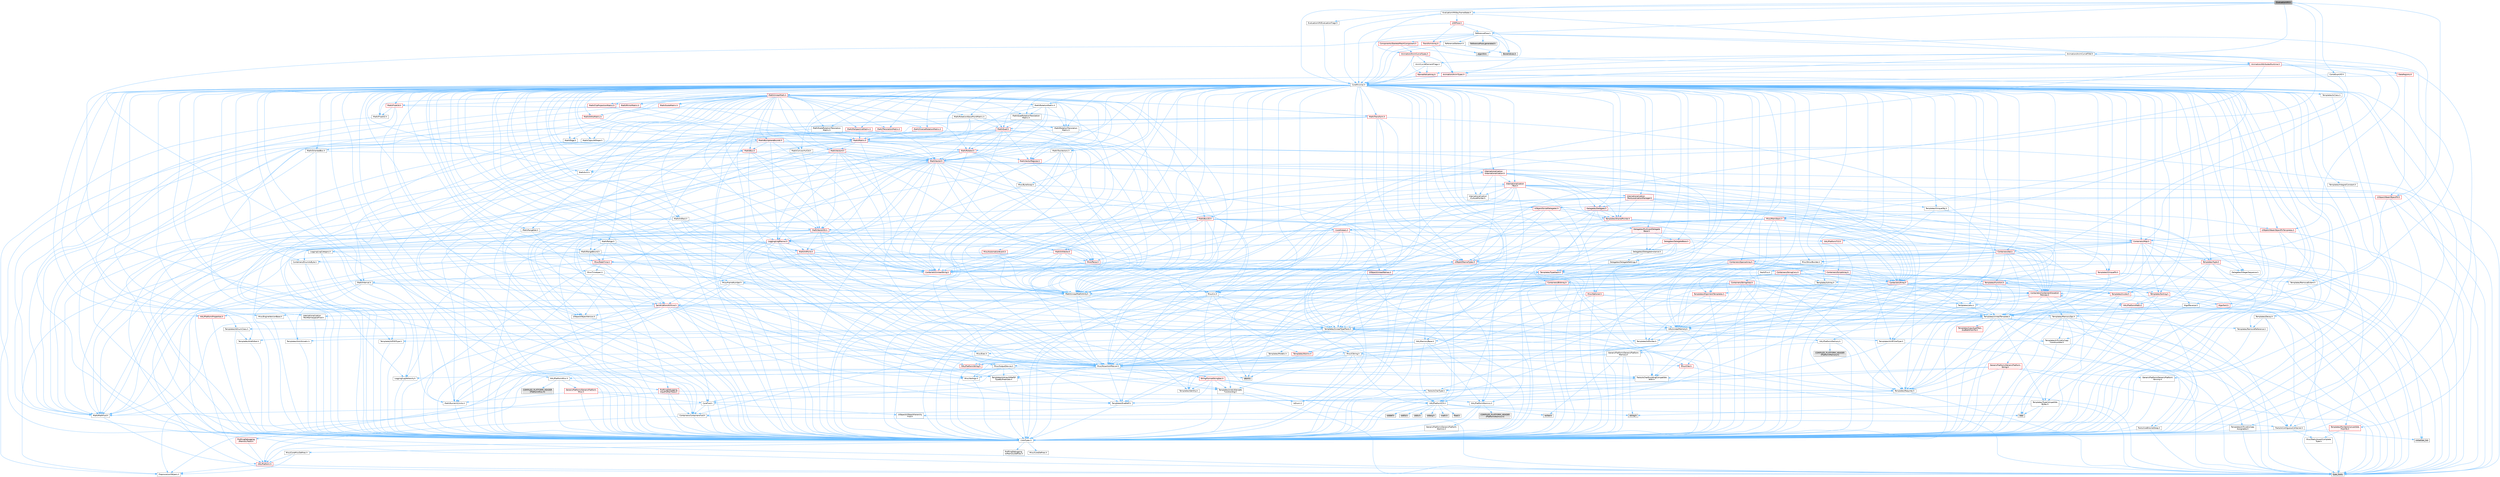 digraph "EvaluationVM.h"
{
 // INTERACTIVE_SVG=YES
 // LATEX_PDF_SIZE
  bgcolor="transparent";
  edge [fontname=Helvetica,fontsize=10,labelfontname=Helvetica,labelfontsize=10];
  node [fontname=Helvetica,fontsize=10,shape=box,height=0.2,width=0.4];
  Node1 [id="Node000001",label="EvaluationVM.h",height=0.2,width=0.4,color="gray40", fillcolor="grey60", style="filled", fontcolor="black",tooltip=" "];
  Node1 -> Node2 [id="edge1_Node000001_Node000002",color="steelblue1",style="solid",tooltip=" "];
  Node2 [id="Node000002",label="CoreMinimal.h",height=0.2,width=0.4,color="grey40", fillcolor="white", style="filled",URL="$d7/d67/CoreMinimal_8h.html",tooltip=" "];
  Node2 -> Node3 [id="edge2_Node000002_Node000003",color="steelblue1",style="solid",tooltip=" "];
  Node3 [id="Node000003",label="CoreTypes.h",height=0.2,width=0.4,color="grey40", fillcolor="white", style="filled",URL="$dc/dec/CoreTypes_8h.html",tooltip=" "];
  Node3 -> Node4 [id="edge3_Node000003_Node000004",color="steelblue1",style="solid",tooltip=" "];
  Node4 [id="Node000004",label="HAL/Platform.h",height=0.2,width=0.4,color="red", fillcolor="#FFF0F0", style="filled",URL="$d9/dd0/Platform_8h.html",tooltip=" "];
  Node4 -> Node7 [id="edge4_Node000004_Node000007",color="steelblue1",style="solid",tooltip=" "];
  Node7 [id="Node000007",label="type_traits",height=0.2,width=0.4,color="grey60", fillcolor="#E0E0E0", style="filled",tooltip=" "];
  Node4 -> Node8 [id="edge5_Node000004_Node000008",color="steelblue1",style="solid",tooltip=" "];
  Node8 [id="Node000008",label="PreprocessorHelpers.h",height=0.2,width=0.4,color="grey40", fillcolor="white", style="filled",URL="$db/ddb/PreprocessorHelpers_8h.html",tooltip=" "];
  Node3 -> Node14 [id="edge6_Node000003_Node000014",color="steelblue1",style="solid",tooltip=" "];
  Node14 [id="Node000014",label="ProfilingDebugging\l/UMemoryDefines.h",height=0.2,width=0.4,color="grey40", fillcolor="white", style="filled",URL="$d2/da2/UMemoryDefines_8h.html",tooltip=" "];
  Node3 -> Node15 [id="edge7_Node000003_Node000015",color="steelblue1",style="solid",tooltip=" "];
  Node15 [id="Node000015",label="Misc/CoreMiscDefines.h",height=0.2,width=0.4,color="grey40", fillcolor="white", style="filled",URL="$da/d38/CoreMiscDefines_8h.html",tooltip=" "];
  Node15 -> Node4 [id="edge8_Node000015_Node000004",color="steelblue1",style="solid",tooltip=" "];
  Node15 -> Node8 [id="edge9_Node000015_Node000008",color="steelblue1",style="solid",tooltip=" "];
  Node3 -> Node16 [id="edge10_Node000003_Node000016",color="steelblue1",style="solid",tooltip=" "];
  Node16 [id="Node000016",label="Misc/CoreDefines.h",height=0.2,width=0.4,color="grey40", fillcolor="white", style="filled",URL="$d3/dd2/CoreDefines_8h.html",tooltip=" "];
  Node2 -> Node17 [id="edge11_Node000002_Node000017",color="steelblue1",style="solid",tooltip=" "];
  Node17 [id="Node000017",label="CoreFwd.h",height=0.2,width=0.4,color="grey40", fillcolor="white", style="filled",URL="$d1/d1e/CoreFwd_8h.html",tooltip=" "];
  Node17 -> Node3 [id="edge12_Node000017_Node000003",color="steelblue1",style="solid",tooltip=" "];
  Node17 -> Node18 [id="edge13_Node000017_Node000018",color="steelblue1",style="solid",tooltip=" "];
  Node18 [id="Node000018",label="Containers/ContainersFwd.h",height=0.2,width=0.4,color="grey40", fillcolor="white", style="filled",URL="$d4/d0a/ContainersFwd_8h.html",tooltip=" "];
  Node18 -> Node4 [id="edge14_Node000018_Node000004",color="steelblue1",style="solid",tooltip=" "];
  Node18 -> Node3 [id="edge15_Node000018_Node000003",color="steelblue1",style="solid",tooltip=" "];
  Node18 -> Node19 [id="edge16_Node000018_Node000019",color="steelblue1",style="solid",tooltip=" "];
  Node19 [id="Node000019",label="Traits/IsContiguousContainer.h",height=0.2,width=0.4,color="grey40", fillcolor="white", style="filled",URL="$d5/d3c/IsContiguousContainer_8h.html",tooltip=" "];
  Node19 -> Node3 [id="edge17_Node000019_Node000003",color="steelblue1",style="solid",tooltip=" "];
  Node19 -> Node20 [id="edge18_Node000019_Node000020",color="steelblue1",style="solid",tooltip=" "];
  Node20 [id="Node000020",label="Misc/StaticAssertComplete\lType.h",height=0.2,width=0.4,color="grey40", fillcolor="white", style="filled",URL="$d5/d4e/StaticAssertCompleteType_8h.html",tooltip=" "];
  Node19 -> Node21 [id="edge19_Node000019_Node000021",color="steelblue1",style="solid",tooltip=" "];
  Node21 [id="Node000021",label="initializer_list",height=0.2,width=0.4,color="grey60", fillcolor="#E0E0E0", style="filled",tooltip=" "];
  Node17 -> Node22 [id="edge20_Node000017_Node000022",color="steelblue1",style="solid",tooltip=" "];
  Node22 [id="Node000022",label="Math/MathFwd.h",height=0.2,width=0.4,color="grey40", fillcolor="white", style="filled",URL="$d2/d10/MathFwd_8h.html",tooltip=" "];
  Node22 -> Node4 [id="edge21_Node000022_Node000004",color="steelblue1",style="solid",tooltip=" "];
  Node17 -> Node23 [id="edge22_Node000017_Node000023",color="steelblue1",style="solid",tooltip=" "];
  Node23 [id="Node000023",label="UObject/UObjectHierarchy\lFwd.h",height=0.2,width=0.4,color="grey40", fillcolor="white", style="filled",URL="$d3/d13/UObjectHierarchyFwd_8h.html",tooltip=" "];
  Node2 -> Node23 [id="edge23_Node000002_Node000023",color="steelblue1",style="solid",tooltip=" "];
  Node2 -> Node18 [id="edge24_Node000002_Node000018",color="steelblue1",style="solid",tooltip=" "];
  Node2 -> Node24 [id="edge25_Node000002_Node000024",color="steelblue1",style="solid",tooltip=" "];
  Node24 [id="Node000024",label="Misc/VarArgs.h",height=0.2,width=0.4,color="grey40", fillcolor="white", style="filled",URL="$d5/d6f/VarArgs_8h.html",tooltip=" "];
  Node24 -> Node3 [id="edge26_Node000024_Node000003",color="steelblue1",style="solid",tooltip=" "];
  Node2 -> Node25 [id="edge27_Node000002_Node000025",color="steelblue1",style="solid",tooltip=" "];
  Node25 [id="Node000025",label="Logging/LogVerbosity.h",height=0.2,width=0.4,color="grey40", fillcolor="white", style="filled",URL="$d2/d8f/LogVerbosity_8h.html",tooltip=" "];
  Node25 -> Node3 [id="edge28_Node000025_Node000003",color="steelblue1",style="solid",tooltip=" "];
  Node2 -> Node26 [id="edge29_Node000002_Node000026",color="steelblue1",style="solid",tooltip=" "];
  Node26 [id="Node000026",label="Misc/OutputDevice.h",height=0.2,width=0.4,color="grey40", fillcolor="white", style="filled",URL="$d7/d32/OutputDevice_8h.html",tooltip=" "];
  Node26 -> Node17 [id="edge30_Node000026_Node000017",color="steelblue1",style="solid",tooltip=" "];
  Node26 -> Node3 [id="edge31_Node000026_Node000003",color="steelblue1",style="solid",tooltip=" "];
  Node26 -> Node25 [id="edge32_Node000026_Node000025",color="steelblue1",style="solid",tooltip=" "];
  Node26 -> Node24 [id="edge33_Node000026_Node000024",color="steelblue1",style="solid",tooltip=" "];
  Node26 -> Node27 [id="edge34_Node000026_Node000027",color="steelblue1",style="solid",tooltip=" "];
  Node27 [id="Node000027",label="Templates/IsArrayOrRefOf\lTypeByPredicate.h",height=0.2,width=0.4,color="grey40", fillcolor="white", style="filled",URL="$d6/da1/IsArrayOrRefOfTypeByPredicate_8h.html",tooltip=" "];
  Node27 -> Node3 [id="edge35_Node000027_Node000003",color="steelblue1",style="solid",tooltip=" "];
  Node26 -> Node28 [id="edge36_Node000026_Node000028",color="steelblue1",style="solid",tooltip=" "];
  Node28 [id="Node000028",label="Templates/IsValidVariadic\lFunctionArg.h",height=0.2,width=0.4,color="grey40", fillcolor="white", style="filled",URL="$d0/dc8/IsValidVariadicFunctionArg_8h.html",tooltip=" "];
  Node28 -> Node3 [id="edge37_Node000028_Node000003",color="steelblue1",style="solid",tooltip=" "];
  Node28 -> Node29 [id="edge38_Node000028_Node000029",color="steelblue1",style="solid",tooltip=" "];
  Node29 [id="Node000029",label="IsEnum.h",height=0.2,width=0.4,color="grey40", fillcolor="white", style="filled",URL="$d4/de5/IsEnum_8h.html",tooltip=" "];
  Node28 -> Node7 [id="edge39_Node000028_Node000007",color="steelblue1",style="solid",tooltip=" "];
  Node26 -> Node30 [id="edge40_Node000026_Node000030",color="steelblue1",style="solid",tooltip=" "];
  Node30 [id="Node000030",label="Traits/IsCharEncodingCompatible\lWith.h",height=0.2,width=0.4,color="grey40", fillcolor="white", style="filled",URL="$df/dd1/IsCharEncodingCompatibleWith_8h.html",tooltip=" "];
  Node30 -> Node7 [id="edge41_Node000030_Node000007",color="steelblue1",style="solid",tooltip=" "];
  Node30 -> Node31 [id="edge42_Node000030_Node000031",color="steelblue1",style="solid",tooltip=" "];
  Node31 [id="Node000031",label="Traits/IsCharType.h",height=0.2,width=0.4,color="grey40", fillcolor="white", style="filled",URL="$db/d51/IsCharType_8h.html",tooltip=" "];
  Node31 -> Node3 [id="edge43_Node000031_Node000003",color="steelblue1",style="solid",tooltip=" "];
  Node2 -> Node32 [id="edge44_Node000002_Node000032",color="steelblue1",style="solid",tooltip=" "];
  Node32 [id="Node000032",label="HAL/PlatformCrt.h",height=0.2,width=0.4,color="grey40", fillcolor="white", style="filled",URL="$d8/d75/PlatformCrt_8h.html",tooltip=" "];
  Node32 -> Node33 [id="edge45_Node000032_Node000033",color="steelblue1",style="solid",tooltip=" "];
  Node33 [id="Node000033",label="new",height=0.2,width=0.4,color="grey60", fillcolor="#E0E0E0", style="filled",tooltip=" "];
  Node32 -> Node34 [id="edge46_Node000032_Node000034",color="steelblue1",style="solid",tooltip=" "];
  Node34 [id="Node000034",label="wchar.h",height=0.2,width=0.4,color="grey60", fillcolor="#E0E0E0", style="filled",tooltip=" "];
  Node32 -> Node35 [id="edge47_Node000032_Node000035",color="steelblue1",style="solid",tooltip=" "];
  Node35 [id="Node000035",label="stddef.h",height=0.2,width=0.4,color="grey60", fillcolor="#E0E0E0", style="filled",tooltip=" "];
  Node32 -> Node36 [id="edge48_Node000032_Node000036",color="steelblue1",style="solid",tooltip=" "];
  Node36 [id="Node000036",label="stdlib.h",height=0.2,width=0.4,color="grey60", fillcolor="#E0E0E0", style="filled",tooltip=" "];
  Node32 -> Node37 [id="edge49_Node000032_Node000037",color="steelblue1",style="solid",tooltip=" "];
  Node37 [id="Node000037",label="stdio.h",height=0.2,width=0.4,color="grey60", fillcolor="#E0E0E0", style="filled",tooltip=" "];
  Node32 -> Node38 [id="edge50_Node000032_Node000038",color="steelblue1",style="solid",tooltip=" "];
  Node38 [id="Node000038",label="stdarg.h",height=0.2,width=0.4,color="grey60", fillcolor="#E0E0E0", style="filled",tooltip=" "];
  Node32 -> Node39 [id="edge51_Node000032_Node000039",color="steelblue1",style="solid",tooltip=" "];
  Node39 [id="Node000039",label="math.h",height=0.2,width=0.4,color="grey60", fillcolor="#E0E0E0", style="filled",tooltip=" "];
  Node32 -> Node40 [id="edge52_Node000032_Node000040",color="steelblue1",style="solid",tooltip=" "];
  Node40 [id="Node000040",label="float.h",height=0.2,width=0.4,color="grey60", fillcolor="#E0E0E0", style="filled",tooltip=" "];
  Node32 -> Node41 [id="edge53_Node000032_Node000041",color="steelblue1",style="solid",tooltip=" "];
  Node41 [id="Node000041",label="string.h",height=0.2,width=0.4,color="grey60", fillcolor="#E0E0E0", style="filled",tooltip=" "];
  Node2 -> Node42 [id="edge54_Node000002_Node000042",color="steelblue1",style="solid",tooltip=" "];
  Node42 [id="Node000042",label="HAL/PlatformMisc.h",height=0.2,width=0.4,color="grey40", fillcolor="white", style="filled",URL="$d0/df5/PlatformMisc_8h.html",tooltip=" "];
  Node42 -> Node3 [id="edge55_Node000042_Node000003",color="steelblue1",style="solid",tooltip=" "];
  Node42 -> Node43 [id="edge56_Node000042_Node000043",color="steelblue1",style="solid",tooltip=" "];
  Node43 [id="Node000043",label="GenericPlatform/GenericPlatform\lMisc.h",height=0.2,width=0.4,color="red", fillcolor="#FFF0F0", style="filled",URL="$db/d9a/GenericPlatformMisc_8h.html",tooltip=" "];
  Node43 -> Node17 [id="edge57_Node000043_Node000017",color="steelblue1",style="solid",tooltip=" "];
  Node43 -> Node3 [id="edge58_Node000043_Node000003",color="steelblue1",style="solid",tooltip=" "];
  Node43 -> Node32 [id="edge59_Node000043_Node000032",color="steelblue1",style="solid",tooltip=" "];
  Node43 -> Node47 [id="edge60_Node000043_Node000047",color="steelblue1",style="solid",tooltip=" "];
  Node47 [id="Node000047",label="Math/NumericLimits.h",height=0.2,width=0.4,color="grey40", fillcolor="white", style="filled",URL="$df/d1b/NumericLimits_8h.html",tooltip=" "];
  Node47 -> Node3 [id="edge61_Node000047_Node000003",color="steelblue1",style="solid",tooltip=" "];
  Node42 -> Node52 [id="edge62_Node000042_Node000052",color="steelblue1",style="solid",tooltip=" "];
  Node52 [id="Node000052",label="COMPILED_PLATFORM_HEADER\l(PlatformMisc.h)",height=0.2,width=0.4,color="grey60", fillcolor="#E0E0E0", style="filled",tooltip=" "];
  Node42 -> Node53 [id="edge63_Node000042_Node000053",color="steelblue1",style="solid",tooltip=" "];
  Node53 [id="Node000053",label="ProfilingDebugging\l/CpuProfilerTrace.h",height=0.2,width=0.4,color="red", fillcolor="#FFF0F0", style="filled",URL="$da/dcb/CpuProfilerTrace_8h.html",tooltip=" "];
  Node53 -> Node3 [id="edge64_Node000053_Node000003",color="steelblue1",style="solid",tooltip=" "];
  Node53 -> Node18 [id="edge65_Node000053_Node000018",color="steelblue1",style="solid",tooltip=" "];
  Node53 -> Node54 [id="edge66_Node000053_Node000054",color="steelblue1",style="solid",tooltip=" "];
  Node54 [id="Node000054",label="HAL/PlatformAtomics.h",height=0.2,width=0.4,color="grey40", fillcolor="white", style="filled",URL="$d3/d36/PlatformAtomics_8h.html",tooltip=" "];
  Node54 -> Node3 [id="edge67_Node000054_Node000003",color="steelblue1",style="solid",tooltip=" "];
  Node54 -> Node55 [id="edge68_Node000054_Node000055",color="steelblue1",style="solid",tooltip=" "];
  Node55 [id="Node000055",label="GenericPlatform/GenericPlatform\lAtomics.h",height=0.2,width=0.4,color="grey40", fillcolor="white", style="filled",URL="$da/d72/GenericPlatformAtomics_8h.html",tooltip=" "];
  Node55 -> Node3 [id="edge69_Node000055_Node000003",color="steelblue1",style="solid",tooltip=" "];
  Node54 -> Node56 [id="edge70_Node000054_Node000056",color="steelblue1",style="solid",tooltip=" "];
  Node56 [id="Node000056",label="COMPILED_PLATFORM_HEADER\l(PlatformAtomics.h)",height=0.2,width=0.4,color="grey60", fillcolor="#E0E0E0", style="filled",tooltip=" "];
  Node53 -> Node8 [id="edge71_Node000053_Node000008",color="steelblue1",style="solid",tooltip=" "];
  Node2 -> Node61 [id="edge72_Node000002_Node000061",color="steelblue1",style="solid",tooltip=" "];
  Node61 [id="Node000061",label="Misc/AssertionMacros.h",height=0.2,width=0.4,color="grey40", fillcolor="white", style="filled",URL="$d0/dfa/AssertionMacros_8h.html",tooltip=" "];
  Node61 -> Node3 [id="edge73_Node000061_Node000003",color="steelblue1",style="solid",tooltip=" "];
  Node61 -> Node4 [id="edge74_Node000061_Node000004",color="steelblue1",style="solid",tooltip=" "];
  Node61 -> Node42 [id="edge75_Node000061_Node000042",color="steelblue1",style="solid",tooltip=" "];
  Node61 -> Node8 [id="edge76_Node000061_Node000008",color="steelblue1",style="solid",tooltip=" "];
  Node61 -> Node62 [id="edge77_Node000061_Node000062",color="steelblue1",style="solid",tooltip=" "];
  Node62 [id="Node000062",label="Templates/EnableIf.h",height=0.2,width=0.4,color="grey40", fillcolor="white", style="filled",URL="$d7/d60/EnableIf_8h.html",tooltip=" "];
  Node62 -> Node3 [id="edge78_Node000062_Node000003",color="steelblue1",style="solid",tooltip=" "];
  Node61 -> Node27 [id="edge79_Node000061_Node000027",color="steelblue1",style="solid",tooltip=" "];
  Node61 -> Node28 [id="edge80_Node000061_Node000028",color="steelblue1",style="solid",tooltip=" "];
  Node61 -> Node30 [id="edge81_Node000061_Node000030",color="steelblue1",style="solid",tooltip=" "];
  Node61 -> Node24 [id="edge82_Node000061_Node000024",color="steelblue1",style="solid",tooltip=" "];
  Node61 -> Node63 [id="edge83_Node000061_Node000063",color="steelblue1",style="solid",tooltip=" "];
  Node63 [id="Node000063",label="String/FormatStringSan.h",height=0.2,width=0.4,color="red", fillcolor="#FFF0F0", style="filled",URL="$d3/d8b/FormatStringSan_8h.html",tooltip=" "];
  Node63 -> Node7 [id="edge84_Node000063_Node000007",color="steelblue1",style="solid",tooltip=" "];
  Node63 -> Node3 [id="edge85_Node000063_Node000003",color="steelblue1",style="solid",tooltip=" "];
  Node63 -> Node64 [id="edge86_Node000063_Node000064",color="steelblue1",style="solid",tooltip=" "];
  Node64 [id="Node000064",label="Templates/Requires.h",height=0.2,width=0.4,color="grey40", fillcolor="white", style="filled",URL="$dc/d96/Requires_8h.html",tooltip=" "];
  Node64 -> Node62 [id="edge87_Node000064_Node000062",color="steelblue1",style="solid",tooltip=" "];
  Node64 -> Node7 [id="edge88_Node000064_Node000007",color="steelblue1",style="solid",tooltip=" "];
  Node63 -> Node65 [id="edge89_Node000063_Node000065",color="steelblue1",style="solid",tooltip=" "];
  Node65 [id="Node000065",label="Templates/Identity.h",height=0.2,width=0.4,color="grey40", fillcolor="white", style="filled",URL="$d0/dd5/Identity_8h.html",tooltip=" "];
  Node63 -> Node28 [id="edge90_Node000063_Node000028",color="steelblue1",style="solid",tooltip=" "];
  Node63 -> Node31 [id="edge91_Node000063_Node000031",color="steelblue1",style="solid",tooltip=" "];
  Node63 -> Node18 [id="edge92_Node000063_Node000018",color="steelblue1",style="solid",tooltip=" "];
  Node61 -> Node69 [id="edge93_Node000061_Node000069",color="steelblue1",style="solid",tooltip=" "];
  Node69 [id="Node000069",label="atomic",height=0.2,width=0.4,color="grey60", fillcolor="#E0E0E0", style="filled",tooltip=" "];
  Node2 -> Node70 [id="edge94_Node000002_Node000070",color="steelblue1",style="solid",tooltip=" "];
  Node70 [id="Node000070",label="Templates/IsPointer.h",height=0.2,width=0.4,color="grey40", fillcolor="white", style="filled",URL="$d7/d05/IsPointer_8h.html",tooltip=" "];
  Node70 -> Node3 [id="edge95_Node000070_Node000003",color="steelblue1",style="solid",tooltip=" "];
  Node2 -> Node71 [id="edge96_Node000002_Node000071",color="steelblue1",style="solid",tooltip=" "];
  Node71 [id="Node000071",label="HAL/PlatformMemory.h",height=0.2,width=0.4,color="grey40", fillcolor="white", style="filled",URL="$de/d68/PlatformMemory_8h.html",tooltip=" "];
  Node71 -> Node3 [id="edge97_Node000071_Node000003",color="steelblue1",style="solid",tooltip=" "];
  Node71 -> Node72 [id="edge98_Node000071_Node000072",color="steelblue1",style="solid",tooltip=" "];
  Node72 [id="Node000072",label="GenericPlatform/GenericPlatform\lMemory.h",height=0.2,width=0.4,color="grey40", fillcolor="white", style="filled",URL="$dd/d22/GenericPlatformMemory_8h.html",tooltip=" "];
  Node72 -> Node17 [id="edge99_Node000072_Node000017",color="steelblue1",style="solid",tooltip=" "];
  Node72 -> Node3 [id="edge100_Node000072_Node000003",color="steelblue1",style="solid",tooltip=" "];
  Node72 -> Node73 [id="edge101_Node000072_Node000073",color="steelblue1",style="solid",tooltip=" "];
  Node73 [id="Node000073",label="HAL/PlatformString.h",height=0.2,width=0.4,color="red", fillcolor="#FFF0F0", style="filled",URL="$db/db5/PlatformString_8h.html",tooltip=" "];
  Node73 -> Node3 [id="edge102_Node000073_Node000003",color="steelblue1",style="solid",tooltip=" "];
  Node72 -> Node41 [id="edge103_Node000072_Node000041",color="steelblue1",style="solid",tooltip=" "];
  Node72 -> Node34 [id="edge104_Node000072_Node000034",color="steelblue1",style="solid",tooltip=" "];
  Node71 -> Node75 [id="edge105_Node000071_Node000075",color="steelblue1",style="solid",tooltip=" "];
  Node75 [id="Node000075",label="COMPILED_PLATFORM_HEADER\l(PlatformMemory.h)",height=0.2,width=0.4,color="grey60", fillcolor="#E0E0E0", style="filled",tooltip=" "];
  Node2 -> Node54 [id="edge106_Node000002_Node000054",color="steelblue1",style="solid",tooltip=" "];
  Node2 -> Node76 [id="edge107_Node000002_Node000076",color="steelblue1",style="solid",tooltip=" "];
  Node76 [id="Node000076",label="Misc/Exec.h",height=0.2,width=0.4,color="grey40", fillcolor="white", style="filled",URL="$de/ddb/Exec_8h.html",tooltip=" "];
  Node76 -> Node3 [id="edge108_Node000076_Node000003",color="steelblue1",style="solid",tooltip=" "];
  Node76 -> Node61 [id="edge109_Node000076_Node000061",color="steelblue1",style="solid",tooltip=" "];
  Node2 -> Node77 [id="edge110_Node000002_Node000077",color="steelblue1",style="solid",tooltip=" "];
  Node77 [id="Node000077",label="HAL/MemoryBase.h",height=0.2,width=0.4,color="grey40", fillcolor="white", style="filled",URL="$d6/d9f/MemoryBase_8h.html",tooltip=" "];
  Node77 -> Node3 [id="edge111_Node000077_Node000003",color="steelblue1",style="solid",tooltip=" "];
  Node77 -> Node54 [id="edge112_Node000077_Node000054",color="steelblue1",style="solid",tooltip=" "];
  Node77 -> Node32 [id="edge113_Node000077_Node000032",color="steelblue1",style="solid",tooltip=" "];
  Node77 -> Node76 [id="edge114_Node000077_Node000076",color="steelblue1",style="solid",tooltip=" "];
  Node77 -> Node26 [id="edge115_Node000077_Node000026",color="steelblue1",style="solid",tooltip=" "];
  Node77 -> Node78 [id="edge116_Node000077_Node000078",color="steelblue1",style="solid",tooltip=" "];
  Node78 [id="Node000078",label="Templates/Atomic.h",height=0.2,width=0.4,color="red", fillcolor="#FFF0F0", style="filled",URL="$d3/d91/Atomic_8h.html",tooltip=" "];
  Node78 -> Node69 [id="edge117_Node000078_Node000069",color="steelblue1",style="solid",tooltip=" "];
  Node2 -> Node87 [id="edge118_Node000002_Node000087",color="steelblue1",style="solid",tooltip=" "];
  Node87 [id="Node000087",label="HAL/UnrealMemory.h",height=0.2,width=0.4,color="grey40", fillcolor="white", style="filled",URL="$d9/d96/UnrealMemory_8h.html",tooltip=" "];
  Node87 -> Node3 [id="edge119_Node000087_Node000003",color="steelblue1",style="solid",tooltip=" "];
  Node87 -> Node72 [id="edge120_Node000087_Node000072",color="steelblue1",style="solid",tooltip=" "];
  Node87 -> Node77 [id="edge121_Node000087_Node000077",color="steelblue1",style="solid",tooltip=" "];
  Node87 -> Node71 [id="edge122_Node000087_Node000071",color="steelblue1",style="solid",tooltip=" "];
  Node87 -> Node88 [id="edge123_Node000087_Node000088",color="steelblue1",style="solid",tooltip=" "];
  Node88 [id="Node000088",label="ProfilingDebugging\l/MemoryTrace.h",height=0.2,width=0.4,color="red", fillcolor="#FFF0F0", style="filled",URL="$da/dd7/MemoryTrace_8h.html",tooltip=" "];
  Node88 -> Node4 [id="edge124_Node000088_Node000004",color="steelblue1",style="solid",tooltip=" "];
  Node87 -> Node70 [id="edge125_Node000087_Node000070",color="steelblue1",style="solid",tooltip=" "];
  Node2 -> Node89 [id="edge126_Node000002_Node000089",color="steelblue1",style="solid",tooltip=" "];
  Node89 [id="Node000089",label="Templates/IsArithmetic.h",height=0.2,width=0.4,color="grey40", fillcolor="white", style="filled",URL="$d2/d5d/IsArithmetic_8h.html",tooltip=" "];
  Node89 -> Node3 [id="edge127_Node000089_Node000003",color="steelblue1",style="solid",tooltip=" "];
  Node2 -> Node83 [id="edge128_Node000002_Node000083",color="steelblue1",style="solid",tooltip=" "];
  Node83 [id="Node000083",label="Templates/AndOrNot.h",height=0.2,width=0.4,color="grey40", fillcolor="white", style="filled",URL="$db/d0a/AndOrNot_8h.html",tooltip=" "];
  Node83 -> Node3 [id="edge129_Node000083_Node000003",color="steelblue1",style="solid",tooltip=" "];
  Node2 -> Node90 [id="edge130_Node000002_Node000090",color="steelblue1",style="solid",tooltip=" "];
  Node90 [id="Node000090",label="Templates/IsPODType.h",height=0.2,width=0.4,color="grey40", fillcolor="white", style="filled",URL="$d7/db1/IsPODType_8h.html",tooltip=" "];
  Node90 -> Node3 [id="edge131_Node000090_Node000003",color="steelblue1",style="solid",tooltip=" "];
  Node2 -> Node91 [id="edge132_Node000002_Node000091",color="steelblue1",style="solid",tooltip=" "];
  Node91 [id="Node000091",label="Templates/IsUECoreType.h",height=0.2,width=0.4,color="grey40", fillcolor="white", style="filled",URL="$d1/db8/IsUECoreType_8h.html",tooltip=" "];
  Node91 -> Node3 [id="edge133_Node000091_Node000003",color="steelblue1",style="solid",tooltip=" "];
  Node91 -> Node7 [id="edge134_Node000091_Node000007",color="steelblue1",style="solid",tooltip=" "];
  Node2 -> Node84 [id="edge135_Node000002_Node000084",color="steelblue1",style="solid",tooltip=" "];
  Node84 [id="Node000084",label="Templates/IsTriviallyCopy\lConstructible.h",height=0.2,width=0.4,color="grey40", fillcolor="white", style="filled",URL="$d3/d78/IsTriviallyCopyConstructible_8h.html",tooltip=" "];
  Node84 -> Node3 [id="edge136_Node000084_Node000003",color="steelblue1",style="solid",tooltip=" "];
  Node84 -> Node7 [id="edge137_Node000084_Node000007",color="steelblue1",style="solid",tooltip=" "];
  Node2 -> Node92 [id="edge138_Node000002_Node000092",color="steelblue1",style="solid",tooltip=" "];
  Node92 [id="Node000092",label="Templates/UnrealTypeTraits.h",height=0.2,width=0.4,color="grey40", fillcolor="white", style="filled",URL="$d2/d2d/UnrealTypeTraits_8h.html",tooltip=" "];
  Node92 -> Node3 [id="edge139_Node000092_Node000003",color="steelblue1",style="solid",tooltip=" "];
  Node92 -> Node70 [id="edge140_Node000092_Node000070",color="steelblue1",style="solid",tooltip=" "];
  Node92 -> Node61 [id="edge141_Node000092_Node000061",color="steelblue1",style="solid",tooltip=" "];
  Node92 -> Node83 [id="edge142_Node000092_Node000083",color="steelblue1",style="solid",tooltip=" "];
  Node92 -> Node62 [id="edge143_Node000092_Node000062",color="steelblue1",style="solid",tooltip=" "];
  Node92 -> Node89 [id="edge144_Node000092_Node000089",color="steelblue1",style="solid",tooltip=" "];
  Node92 -> Node29 [id="edge145_Node000092_Node000029",color="steelblue1",style="solid",tooltip=" "];
  Node92 -> Node93 [id="edge146_Node000092_Node000093",color="steelblue1",style="solid",tooltip=" "];
  Node93 [id="Node000093",label="Templates/Models.h",height=0.2,width=0.4,color="grey40", fillcolor="white", style="filled",URL="$d3/d0c/Models_8h.html",tooltip=" "];
  Node93 -> Node65 [id="edge147_Node000093_Node000065",color="steelblue1",style="solid",tooltip=" "];
  Node92 -> Node90 [id="edge148_Node000092_Node000090",color="steelblue1",style="solid",tooltip=" "];
  Node92 -> Node91 [id="edge149_Node000092_Node000091",color="steelblue1",style="solid",tooltip=" "];
  Node92 -> Node84 [id="edge150_Node000092_Node000084",color="steelblue1",style="solid",tooltip=" "];
  Node2 -> Node62 [id="edge151_Node000002_Node000062",color="steelblue1",style="solid",tooltip=" "];
  Node2 -> Node94 [id="edge152_Node000002_Node000094",color="steelblue1",style="solid",tooltip=" "];
  Node94 [id="Node000094",label="Templates/RemoveReference.h",height=0.2,width=0.4,color="grey40", fillcolor="white", style="filled",URL="$da/dbe/RemoveReference_8h.html",tooltip=" "];
  Node94 -> Node3 [id="edge153_Node000094_Node000003",color="steelblue1",style="solid",tooltip=" "];
  Node2 -> Node95 [id="edge154_Node000002_Node000095",color="steelblue1",style="solid",tooltip=" "];
  Node95 [id="Node000095",label="Templates/IntegralConstant.h",height=0.2,width=0.4,color="grey40", fillcolor="white", style="filled",URL="$db/d1b/IntegralConstant_8h.html",tooltip=" "];
  Node95 -> Node3 [id="edge155_Node000095_Node000003",color="steelblue1",style="solid",tooltip=" "];
  Node2 -> Node96 [id="edge156_Node000002_Node000096",color="steelblue1",style="solid",tooltip=" "];
  Node96 [id="Node000096",label="Templates/IsClass.h",height=0.2,width=0.4,color="grey40", fillcolor="white", style="filled",URL="$db/dcb/IsClass_8h.html",tooltip=" "];
  Node96 -> Node3 [id="edge157_Node000096_Node000003",color="steelblue1",style="solid",tooltip=" "];
  Node2 -> Node97 [id="edge158_Node000002_Node000097",color="steelblue1",style="solid",tooltip=" "];
  Node97 [id="Node000097",label="Templates/TypeCompatible\lBytes.h",height=0.2,width=0.4,color="grey40", fillcolor="white", style="filled",URL="$df/d0a/TypeCompatibleBytes_8h.html",tooltip=" "];
  Node97 -> Node3 [id="edge159_Node000097_Node000003",color="steelblue1",style="solid",tooltip=" "];
  Node97 -> Node41 [id="edge160_Node000097_Node000041",color="steelblue1",style="solid",tooltip=" "];
  Node97 -> Node33 [id="edge161_Node000097_Node000033",color="steelblue1",style="solid",tooltip=" "];
  Node97 -> Node7 [id="edge162_Node000097_Node000007",color="steelblue1",style="solid",tooltip=" "];
  Node2 -> Node19 [id="edge163_Node000002_Node000019",color="steelblue1",style="solid",tooltip=" "];
  Node2 -> Node98 [id="edge164_Node000002_Node000098",color="steelblue1",style="solid",tooltip=" "];
  Node98 [id="Node000098",label="Templates/UnrealTemplate.h",height=0.2,width=0.4,color="grey40", fillcolor="white", style="filled",URL="$d4/d24/UnrealTemplate_8h.html",tooltip=" "];
  Node98 -> Node3 [id="edge165_Node000098_Node000003",color="steelblue1",style="solid",tooltip=" "];
  Node98 -> Node70 [id="edge166_Node000098_Node000070",color="steelblue1",style="solid",tooltip=" "];
  Node98 -> Node87 [id="edge167_Node000098_Node000087",color="steelblue1",style="solid",tooltip=" "];
  Node98 -> Node99 [id="edge168_Node000098_Node000099",color="steelblue1",style="solid",tooltip=" "];
  Node99 [id="Node000099",label="Templates/CopyQualifiers\lAndRefsFromTo.h",height=0.2,width=0.4,color="red", fillcolor="#FFF0F0", style="filled",URL="$d3/db3/CopyQualifiersAndRefsFromTo_8h.html",tooltip=" "];
  Node98 -> Node92 [id="edge169_Node000098_Node000092",color="steelblue1",style="solid",tooltip=" "];
  Node98 -> Node94 [id="edge170_Node000098_Node000094",color="steelblue1",style="solid",tooltip=" "];
  Node98 -> Node64 [id="edge171_Node000098_Node000064",color="steelblue1",style="solid",tooltip=" "];
  Node98 -> Node97 [id="edge172_Node000098_Node000097",color="steelblue1",style="solid",tooltip=" "];
  Node98 -> Node65 [id="edge173_Node000098_Node000065",color="steelblue1",style="solid",tooltip=" "];
  Node98 -> Node19 [id="edge174_Node000098_Node000019",color="steelblue1",style="solid",tooltip=" "];
  Node98 -> Node101 [id="edge175_Node000098_Node000101",color="steelblue1",style="solid",tooltip=" "];
  Node101 [id="Node000101",label="Traits/UseBitwiseSwap.h",height=0.2,width=0.4,color="grey40", fillcolor="white", style="filled",URL="$db/df3/UseBitwiseSwap_8h.html",tooltip=" "];
  Node101 -> Node3 [id="edge176_Node000101_Node000003",color="steelblue1",style="solid",tooltip=" "];
  Node101 -> Node7 [id="edge177_Node000101_Node000007",color="steelblue1",style="solid",tooltip=" "];
  Node98 -> Node7 [id="edge178_Node000098_Node000007",color="steelblue1",style="solid",tooltip=" "];
  Node2 -> Node47 [id="edge179_Node000002_Node000047",color="steelblue1",style="solid",tooltip=" "];
  Node2 -> Node102 [id="edge180_Node000002_Node000102",color="steelblue1",style="solid",tooltip=" "];
  Node102 [id="Node000102",label="HAL/PlatformMath.h",height=0.2,width=0.4,color="red", fillcolor="#FFF0F0", style="filled",URL="$dc/d53/PlatformMath_8h.html",tooltip=" "];
  Node102 -> Node3 [id="edge181_Node000102_Node000003",color="steelblue1",style="solid",tooltip=" "];
  Node2 -> Node85 [id="edge182_Node000002_Node000085",color="steelblue1",style="solid",tooltip=" "];
  Node85 [id="Node000085",label="Templates/IsTriviallyCopy\lAssignable.h",height=0.2,width=0.4,color="grey40", fillcolor="white", style="filled",URL="$d2/df2/IsTriviallyCopyAssignable_8h.html",tooltip=" "];
  Node85 -> Node3 [id="edge183_Node000085_Node000003",color="steelblue1",style="solid",tooltip=" "];
  Node85 -> Node7 [id="edge184_Node000085_Node000007",color="steelblue1",style="solid",tooltip=" "];
  Node2 -> Node110 [id="edge185_Node000002_Node000110",color="steelblue1",style="solid",tooltip=" "];
  Node110 [id="Node000110",label="Templates/MemoryOps.h",height=0.2,width=0.4,color="grey40", fillcolor="white", style="filled",URL="$db/dea/MemoryOps_8h.html",tooltip=" "];
  Node110 -> Node3 [id="edge186_Node000110_Node000003",color="steelblue1",style="solid",tooltip=" "];
  Node110 -> Node87 [id="edge187_Node000110_Node000087",color="steelblue1",style="solid",tooltip=" "];
  Node110 -> Node85 [id="edge188_Node000110_Node000085",color="steelblue1",style="solid",tooltip=" "];
  Node110 -> Node84 [id="edge189_Node000110_Node000084",color="steelblue1",style="solid",tooltip=" "];
  Node110 -> Node64 [id="edge190_Node000110_Node000064",color="steelblue1",style="solid",tooltip=" "];
  Node110 -> Node92 [id="edge191_Node000110_Node000092",color="steelblue1",style="solid",tooltip=" "];
  Node110 -> Node101 [id="edge192_Node000110_Node000101",color="steelblue1",style="solid",tooltip=" "];
  Node110 -> Node33 [id="edge193_Node000110_Node000033",color="steelblue1",style="solid",tooltip=" "];
  Node110 -> Node7 [id="edge194_Node000110_Node000007",color="steelblue1",style="solid",tooltip=" "];
  Node2 -> Node111 [id="edge195_Node000002_Node000111",color="steelblue1",style="solid",tooltip=" "];
  Node111 [id="Node000111",label="Containers/ContainerAllocation\lPolicies.h",height=0.2,width=0.4,color="red", fillcolor="#FFF0F0", style="filled",URL="$d7/dff/ContainerAllocationPolicies_8h.html",tooltip=" "];
  Node111 -> Node3 [id="edge196_Node000111_Node000003",color="steelblue1",style="solid",tooltip=" "];
  Node111 -> Node111 [id="edge197_Node000111_Node000111",color="steelblue1",style="solid",tooltip=" "];
  Node111 -> Node102 [id="edge198_Node000111_Node000102",color="steelblue1",style="solid",tooltip=" "];
  Node111 -> Node87 [id="edge199_Node000111_Node000087",color="steelblue1",style="solid",tooltip=" "];
  Node111 -> Node47 [id="edge200_Node000111_Node000047",color="steelblue1",style="solid",tooltip=" "];
  Node111 -> Node61 [id="edge201_Node000111_Node000061",color="steelblue1",style="solid",tooltip=" "];
  Node111 -> Node110 [id="edge202_Node000111_Node000110",color="steelblue1",style="solid",tooltip=" "];
  Node111 -> Node97 [id="edge203_Node000111_Node000097",color="steelblue1",style="solid",tooltip=" "];
  Node111 -> Node7 [id="edge204_Node000111_Node000007",color="steelblue1",style="solid",tooltip=" "];
  Node2 -> Node114 [id="edge205_Node000002_Node000114",color="steelblue1",style="solid",tooltip=" "];
  Node114 [id="Node000114",label="Templates/IsEnumClass.h",height=0.2,width=0.4,color="grey40", fillcolor="white", style="filled",URL="$d7/d15/IsEnumClass_8h.html",tooltip=" "];
  Node114 -> Node3 [id="edge206_Node000114_Node000003",color="steelblue1",style="solid",tooltip=" "];
  Node114 -> Node83 [id="edge207_Node000114_Node000083",color="steelblue1",style="solid",tooltip=" "];
  Node2 -> Node115 [id="edge208_Node000002_Node000115",color="steelblue1",style="solid",tooltip=" "];
  Node115 [id="Node000115",label="HAL/PlatformProperties.h",height=0.2,width=0.4,color="red", fillcolor="#FFF0F0", style="filled",URL="$d9/db0/PlatformProperties_8h.html",tooltip=" "];
  Node115 -> Node3 [id="edge209_Node000115_Node000003",color="steelblue1",style="solid",tooltip=" "];
  Node2 -> Node118 [id="edge210_Node000002_Node000118",color="steelblue1",style="solid",tooltip=" "];
  Node118 [id="Node000118",label="Misc/EngineVersionBase.h",height=0.2,width=0.4,color="grey40", fillcolor="white", style="filled",URL="$d5/d2b/EngineVersionBase_8h.html",tooltip=" "];
  Node118 -> Node3 [id="edge211_Node000118_Node000003",color="steelblue1",style="solid",tooltip=" "];
  Node2 -> Node119 [id="edge212_Node000002_Node000119",color="steelblue1",style="solid",tooltip=" "];
  Node119 [id="Node000119",label="Internationalization\l/TextNamespaceFwd.h",height=0.2,width=0.4,color="grey40", fillcolor="white", style="filled",URL="$d8/d97/TextNamespaceFwd_8h.html",tooltip=" "];
  Node119 -> Node3 [id="edge213_Node000119_Node000003",color="steelblue1",style="solid",tooltip=" "];
  Node2 -> Node120 [id="edge214_Node000002_Node000120",color="steelblue1",style="solid",tooltip=" "];
  Node120 [id="Node000120",label="Serialization/Archive.h",height=0.2,width=0.4,color="red", fillcolor="#FFF0F0", style="filled",URL="$d7/d3b/Archive_8h.html",tooltip=" "];
  Node120 -> Node17 [id="edge215_Node000120_Node000017",color="steelblue1",style="solid",tooltip=" "];
  Node120 -> Node3 [id="edge216_Node000120_Node000003",color="steelblue1",style="solid",tooltip=" "];
  Node120 -> Node115 [id="edge217_Node000120_Node000115",color="steelblue1",style="solid",tooltip=" "];
  Node120 -> Node119 [id="edge218_Node000120_Node000119",color="steelblue1",style="solid",tooltip=" "];
  Node120 -> Node22 [id="edge219_Node000120_Node000022",color="steelblue1",style="solid",tooltip=" "];
  Node120 -> Node61 [id="edge220_Node000120_Node000061",color="steelblue1",style="solid",tooltip=" "];
  Node120 -> Node118 [id="edge221_Node000120_Node000118",color="steelblue1",style="solid",tooltip=" "];
  Node120 -> Node24 [id="edge222_Node000120_Node000024",color="steelblue1",style="solid",tooltip=" "];
  Node120 -> Node62 [id="edge223_Node000120_Node000062",color="steelblue1",style="solid",tooltip=" "];
  Node120 -> Node27 [id="edge224_Node000120_Node000027",color="steelblue1",style="solid",tooltip=" "];
  Node120 -> Node114 [id="edge225_Node000120_Node000114",color="steelblue1",style="solid",tooltip=" "];
  Node120 -> Node28 [id="edge226_Node000120_Node000028",color="steelblue1",style="solid",tooltip=" "];
  Node120 -> Node98 [id="edge227_Node000120_Node000098",color="steelblue1",style="solid",tooltip=" "];
  Node120 -> Node30 [id="edge228_Node000120_Node000030",color="steelblue1",style="solid",tooltip=" "];
  Node120 -> Node123 [id="edge229_Node000120_Node000123",color="steelblue1",style="solid",tooltip=" "];
  Node123 [id="Node000123",label="UObject/ObjectVersion.h",height=0.2,width=0.4,color="grey40", fillcolor="white", style="filled",URL="$da/d63/ObjectVersion_8h.html",tooltip=" "];
  Node123 -> Node3 [id="edge230_Node000123_Node000003",color="steelblue1",style="solid",tooltip=" "];
  Node2 -> Node124 [id="edge231_Node000002_Node000124",color="steelblue1",style="solid",tooltip=" "];
  Node124 [id="Node000124",label="Templates/Less.h",height=0.2,width=0.4,color="grey40", fillcolor="white", style="filled",URL="$de/dc8/Less_8h.html",tooltip=" "];
  Node124 -> Node3 [id="edge232_Node000124_Node000003",color="steelblue1",style="solid",tooltip=" "];
  Node124 -> Node98 [id="edge233_Node000124_Node000098",color="steelblue1",style="solid",tooltip=" "];
  Node2 -> Node125 [id="edge234_Node000002_Node000125",color="steelblue1",style="solid",tooltip=" "];
  Node125 [id="Node000125",label="Templates/Sorting.h",height=0.2,width=0.4,color="red", fillcolor="#FFF0F0", style="filled",URL="$d3/d9e/Sorting_8h.html",tooltip=" "];
  Node125 -> Node3 [id="edge235_Node000125_Node000003",color="steelblue1",style="solid",tooltip=" "];
  Node125 -> Node130 [id="edge236_Node000125_Node000130",color="steelblue1",style="solid",tooltip=" "];
  Node130 [id="Node000130",label="Algo/Sort.h",height=0.2,width=0.4,color="red", fillcolor="#FFF0F0", style="filled",URL="$d1/d87/Sort_8h.html",tooltip=" "];
  Node125 -> Node102 [id="edge237_Node000125_Node000102",color="steelblue1",style="solid",tooltip=" "];
  Node125 -> Node124 [id="edge238_Node000125_Node000124",color="steelblue1",style="solid",tooltip=" "];
  Node2 -> Node136 [id="edge239_Node000002_Node000136",color="steelblue1",style="solid",tooltip=" "];
  Node136 [id="Node000136",label="Misc/Char.h",height=0.2,width=0.4,color="red", fillcolor="#FFF0F0", style="filled",URL="$d0/d58/Char_8h.html",tooltip=" "];
  Node136 -> Node3 [id="edge240_Node000136_Node000003",color="steelblue1",style="solid",tooltip=" "];
  Node136 -> Node7 [id="edge241_Node000136_Node000007",color="steelblue1",style="solid",tooltip=" "];
  Node2 -> Node139 [id="edge242_Node000002_Node000139",color="steelblue1",style="solid",tooltip=" "];
  Node139 [id="Node000139",label="GenericPlatform/GenericPlatform\lStricmp.h",height=0.2,width=0.4,color="grey40", fillcolor="white", style="filled",URL="$d2/d86/GenericPlatformStricmp_8h.html",tooltip=" "];
  Node139 -> Node3 [id="edge243_Node000139_Node000003",color="steelblue1",style="solid",tooltip=" "];
  Node2 -> Node140 [id="edge244_Node000002_Node000140",color="steelblue1",style="solid",tooltip=" "];
  Node140 [id="Node000140",label="GenericPlatform/GenericPlatform\lString.h",height=0.2,width=0.4,color="red", fillcolor="#FFF0F0", style="filled",URL="$dd/d20/GenericPlatformString_8h.html",tooltip=" "];
  Node140 -> Node3 [id="edge245_Node000140_Node000003",color="steelblue1",style="solid",tooltip=" "];
  Node140 -> Node139 [id="edge246_Node000140_Node000139",color="steelblue1",style="solid",tooltip=" "];
  Node140 -> Node62 [id="edge247_Node000140_Node000062",color="steelblue1",style="solid",tooltip=" "];
  Node140 -> Node30 [id="edge248_Node000140_Node000030",color="steelblue1",style="solid",tooltip=" "];
  Node140 -> Node31 [id="edge249_Node000140_Node000031",color="steelblue1",style="solid",tooltip=" "];
  Node140 -> Node7 [id="edge250_Node000140_Node000007",color="steelblue1",style="solid",tooltip=" "];
  Node2 -> Node73 [id="edge251_Node000002_Node000073",color="steelblue1",style="solid",tooltip=" "];
  Node2 -> Node143 [id="edge252_Node000002_Node000143",color="steelblue1",style="solid",tooltip=" "];
  Node143 [id="Node000143",label="Misc/CString.h",height=0.2,width=0.4,color="grey40", fillcolor="white", style="filled",URL="$d2/d49/CString_8h.html",tooltip=" "];
  Node143 -> Node3 [id="edge253_Node000143_Node000003",color="steelblue1",style="solid",tooltip=" "];
  Node143 -> Node32 [id="edge254_Node000143_Node000032",color="steelblue1",style="solid",tooltip=" "];
  Node143 -> Node73 [id="edge255_Node000143_Node000073",color="steelblue1",style="solid",tooltip=" "];
  Node143 -> Node61 [id="edge256_Node000143_Node000061",color="steelblue1",style="solid",tooltip=" "];
  Node143 -> Node136 [id="edge257_Node000143_Node000136",color="steelblue1",style="solid",tooltip=" "];
  Node143 -> Node24 [id="edge258_Node000143_Node000024",color="steelblue1",style="solid",tooltip=" "];
  Node143 -> Node27 [id="edge259_Node000143_Node000027",color="steelblue1",style="solid",tooltip=" "];
  Node143 -> Node28 [id="edge260_Node000143_Node000028",color="steelblue1",style="solid",tooltip=" "];
  Node143 -> Node30 [id="edge261_Node000143_Node000030",color="steelblue1",style="solid",tooltip=" "];
  Node2 -> Node144 [id="edge262_Node000002_Node000144",color="steelblue1",style="solid",tooltip=" "];
  Node144 [id="Node000144",label="Misc/Crc.h",height=0.2,width=0.4,color="grey40", fillcolor="white", style="filled",URL="$d4/dd2/Crc_8h.html",tooltip=" "];
  Node144 -> Node3 [id="edge263_Node000144_Node000003",color="steelblue1",style="solid",tooltip=" "];
  Node144 -> Node73 [id="edge264_Node000144_Node000073",color="steelblue1",style="solid",tooltip=" "];
  Node144 -> Node61 [id="edge265_Node000144_Node000061",color="steelblue1",style="solid",tooltip=" "];
  Node144 -> Node143 [id="edge266_Node000144_Node000143",color="steelblue1",style="solid",tooltip=" "];
  Node144 -> Node136 [id="edge267_Node000144_Node000136",color="steelblue1",style="solid",tooltip=" "];
  Node144 -> Node92 [id="edge268_Node000144_Node000092",color="steelblue1",style="solid",tooltip=" "];
  Node144 -> Node31 [id="edge269_Node000144_Node000031",color="steelblue1",style="solid",tooltip=" "];
  Node2 -> Node135 [id="edge270_Node000002_Node000135",color="steelblue1",style="solid",tooltip=" "];
  Node135 [id="Node000135",label="Math/UnrealMathUtility.h",height=0.2,width=0.4,color="grey40", fillcolor="white", style="filled",URL="$db/db8/UnrealMathUtility_8h.html",tooltip=" "];
  Node135 -> Node3 [id="edge271_Node000135_Node000003",color="steelblue1",style="solid",tooltip=" "];
  Node135 -> Node61 [id="edge272_Node000135_Node000061",color="steelblue1",style="solid",tooltip=" "];
  Node135 -> Node102 [id="edge273_Node000135_Node000102",color="steelblue1",style="solid",tooltip=" "];
  Node135 -> Node22 [id="edge274_Node000135_Node000022",color="steelblue1",style="solid",tooltip=" "];
  Node135 -> Node65 [id="edge275_Node000135_Node000065",color="steelblue1",style="solid",tooltip=" "];
  Node135 -> Node64 [id="edge276_Node000135_Node000064",color="steelblue1",style="solid",tooltip=" "];
  Node2 -> Node145 [id="edge277_Node000002_Node000145",color="steelblue1",style="solid",tooltip=" "];
  Node145 [id="Node000145",label="Containers/UnrealString.h",height=0.2,width=0.4,color="red", fillcolor="#FFF0F0", style="filled",URL="$d5/dba/UnrealString_8h.html",tooltip=" "];
  Node2 -> Node149 [id="edge278_Node000002_Node000149",color="steelblue1",style="solid",tooltip=" "];
  Node149 [id="Node000149",label="Containers/Array.h",height=0.2,width=0.4,color="red", fillcolor="#FFF0F0", style="filled",URL="$df/dd0/Array_8h.html",tooltip=" "];
  Node149 -> Node3 [id="edge279_Node000149_Node000003",color="steelblue1",style="solid",tooltip=" "];
  Node149 -> Node61 [id="edge280_Node000149_Node000061",color="steelblue1",style="solid",tooltip=" "];
  Node149 -> Node87 [id="edge281_Node000149_Node000087",color="steelblue1",style="solid",tooltip=" "];
  Node149 -> Node92 [id="edge282_Node000149_Node000092",color="steelblue1",style="solid",tooltip=" "];
  Node149 -> Node98 [id="edge283_Node000149_Node000098",color="steelblue1",style="solid",tooltip=" "];
  Node149 -> Node111 [id="edge284_Node000149_Node000111",color="steelblue1",style="solid",tooltip=" "];
  Node149 -> Node120 [id="edge285_Node000149_Node000120",color="steelblue1",style="solid",tooltip=" "];
  Node149 -> Node128 [id="edge286_Node000149_Node000128",color="steelblue1",style="solid",tooltip=" "];
  Node128 [id="Node000128",label="Templates/Invoke.h",height=0.2,width=0.4,color="red", fillcolor="#FFF0F0", style="filled",URL="$d7/deb/Invoke_8h.html",tooltip=" "];
  Node128 -> Node3 [id="edge287_Node000128_Node000003",color="steelblue1",style="solid",tooltip=" "];
  Node128 -> Node98 [id="edge288_Node000128_Node000098",color="steelblue1",style="solid",tooltip=" "];
  Node128 -> Node7 [id="edge289_Node000128_Node000007",color="steelblue1",style="solid",tooltip=" "];
  Node149 -> Node124 [id="edge290_Node000149_Node000124",color="steelblue1",style="solid",tooltip=" "];
  Node149 -> Node64 [id="edge291_Node000149_Node000064",color="steelblue1",style="solid",tooltip=" "];
  Node149 -> Node125 [id="edge292_Node000149_Node000125",color="steelblue1",style="solid",tooltip=" "];
  Node149 -> Node172 [id="edge293_Node000149_Node000172",color="steelblue1",style="solid",tooltip=" "];
  Node172 [id="Node000172",label="Templates/AlignmentTemplates.h",height=0.2,width=0.4,color="red", fillcolor="#FFF0F0", style="filled",URL="$dd/d32/AlignmentTemplates_8h.html",tooltip=" "];
  Node172 -> Node3 [id="edge294_Node000172_Node000003",color="steelblue1",style="solid",tooltip=" "];
  Node172 -> Node70 [id="edge295_Node000172_Node000070",color="steelblue1",style="solid",tooltip=" "];
  Node149 -> Node7 [id="edge296_Node000149_Node000007",color="steelblue1",style="solid",tooltip=" "];
  Node2 -> Node173 [id="edge297_Node000002_Node000173",color="steelblue1",style="solid",tooltip=" "];
  Node173 [id="Node000173",label="Misc/FrameNumber.h",height=0.2,width=0.4,color="grey40", fillcolor="white", style="filled",URL="$dd/dbd/FrameNumber_8h.html",tooltip=" "];
  Node173 -> Node3 [id="edge298_Node000173_Node000003",color="steelblue1",style="solid",tooltip=" "];
  Node173 -> Node47 [id="edge299_Node000173_Node000047",color="steelblue1",style="solid",tooltip=" "];
  Node173 -> Node135 [id="edge300_Node000173_Node000135",color="steelblue1",style="solid",tooltip=" "];
  Node173 -> Node62 [id="edge301_Node000173_Node000062",color="steelblue1",style="solid",tooltip=" "];
  Node173 -> Node92 [id="edge302_Node000173_Node000092",color="steelblue1",style="solid",tooltip=" "];
  Node2 -> Node174 [id="edge303_Node000002_Node000174",color="steelblue1",style="solid",tooltip=" "];
  Node174 [id="Node000174",label="Misc/Timespan.h",height=0.2,width=0.4,color="grey40", fillcolor="white", style="filled",URL="$da/dd9/Timespan_8h.html",tooltip=" "];
  Node174 -> Node3 [id="edge304_Node000174_Node000003",color="steelblue1",style="solid",tooltip=" "];
  Node174 -> Node175 [id="edge305_Node000174_Node000175",color="steelblue1",style="solid",tooltip=" "];
  Node175 [id="Node000175",label="Math/Interval.h",height=0.2,width=0.4,color="grey40", fillcolor="white", style="filled",URL="$d1/d55/Interval_8h.html",tooltip=" "];
  Node175 -> Node3 [id="edge306_Node000175_Node000003",color="steelblue1",style="solid",tooltip=" "];
  Node175 -> Node89 [id="edge307_Node000175_Node000089",color="steelblue1",style="solid",tooltip=" "];
  Node175 -> Node92 [id="edge308_Node000175_Node000092",color="steelblue1",style="solid",tooltip=" "];
  Node175 -> Node47 [id="edge309_Node000175_Node000047",color="steelblue1",style="solid",tooltip=" "];
  Node175 -> Node135 [id="edge310_Node000175_Node000135",color="steelblue1",style="solid",tooltip=" "];
  Node174 -> Node135 [id="edge311_Node000174_Node000135",color="steelblue1",style="solid",tooltip=" "];
  Node174 -> Node61 [id="edge312_Node000174_Node000061",color="steelblue1",style="solid",tooltip=" "];
  Node2 -> Node176 [id="edge313_Node000002_Node000176",color="steelblue1",style="solid",tooltip=" "];
  Node176 [id="Node000176",label="Containers/StringConv.h",height=0.2,width=0.4,color="red", fillcolor="#FFF0F0", style="filled",URL="$d3/ddf/StringConv_8h.html",tooltip=" "];
  Node176 -> Node3 [id="edge314_Node000176_Node000003",color="steelblue1",style="solid",tooltip=" "];
  Node176 -> Node61 [id="edge315_Node000176_Node000061",color="steelblue1",style="solid",tooltip=" "];
  Node176 -> Node111 [id="edge316_Node000176_Node000111",color="steelblue1",style="solid",tooltip=" "];
  Node176 -> Node149 [id="edge317_Node000176_Node000149",color="steelblue1",style="solid",tooltip=" "];
  Node176 -> Node143 [id="edge318_Node000176_Node000143",color="steelblue1",style="solid",tooltip=" "];
  Node176 -> Node177 [id="edge319_Node000176_Node000177",color="steelblue1",style="solid",tooltip=" "];
  Node177 [id="Node000177",label="Templates/IsArray.h",height=0.2,width=0.4,color="grey40", fillcolor="white", style="filled",URL="$d8/d8d/IsArray_8h.html",tooltip=" "];
  Node177 -> Node3 [id="edge320_Node000177_Node000003",color="steelblue1",style="solid",tooltip=" "];
  Node176 -> Node98 [id="edge321_Node000176_Node000098",color="steelblue1",style="solid",tooltip=" "];
  Node176 -> Node92 [id="edge322_Node000176_Node000092",color="steelblue1",style="solid",tooltip=" "];
  Node176 -> Node30 [id="edge323_Node000176_Node000030",color="steelblue1",style="solid",tooltip=" "];
  Node176 -> Node19 [id="edge324_Node000176_Node000019",color="steelblue1",style="solid",tooltip=" "];
  Node176 -> Node7 [id="edge325_Node000176_Node000007",color="steelblue1",style="solid",tooltip=" "];
  Node2 -> Node178 [id="edge326_Node000002_Node000178",color="steelblue1",style="solid",tooltip=" "];
  Node178 [id="Node000178",label="UObject/UnrealNames.h",height=0.2,width=0.4,color="red", fillcolor="#FFF0F0", style="filled",URL="$d8/db1/UnrealNames_8h.html",tooltip=" "];
  Node178 -> Node3 [id="edge327_Node000178_Node000003",color="steelblue1",style="solid",tooltip=" "];
  Node2 -> Node180 [id="edge328_Node000002_Node000180",color="steelblue1",style="solid",tooltip=" "];
  Node180 [id="Node000180",label="UObject/NameTypes.h",height=0.2,width=0.4,color="red", fillcolor="#FFF0F0", style="filled",URL="$d6/d35/NameTypes_8h.html",tooltip=" "];
  Node180 -> Node3 [id="edge329_Node000180_Node000003",color="steelblue1",style="solid",tooltip=" "];
  Node180 -> Node61 [id="edge330_Node000180_Node000061",color="steelblue1",style="solid",tooltip=" "];
  Node180 -> Node87 [id="edge331_Node000180_Node000087",color="steelblue1",style="solid",tooltip=" "];
  Node180 -> Node92 [id="edge332_Node000180_Node000092",color="steelblue1",style="solid",tooltip=" "];
  Node180 -> Node98 [id="edge333_Node000180_Node000098",color="steelblue1",style="solid",tooltip=" "];
  Node180 -> Node145 [id="edge334_Node000180_Node000145",color="steelblue1",style="solid",tooltip=" "];
  Node180 -> Node176 [id="edge335_Node000180_Node000176",color="steelblue1",style="solid",tooltip=" "];
  Node180 -> Node178 [id="edge336_Node000180_Node000178",color="steelblue1",style="solid",tooltip=" "];
  Node180 -> Node78 [id="edge337_Node000180_Node000078",color="steelblue1",style="solid",tooltip=" "];
  Node2 -> Node188 [id="edge338_Node000002_Node000188",color="steelblue1",style="solid",tooltip=" "];
  Node188 [id="Node000188",label="Misc/Parse.h",height=0.2,width=0.4,color="red", fillcolor="#FFF0F0", style="filled",URL="$dc/d71/Parse_8h.html",tooltip=" "];
  Node188 -> Node145 [id="edge339_Node000188_Node000145",color="steelblue1",style="solid",tooltip=" "];
  Node188 -> Node3 [id="edge340_Node000188_Node000003",color="steelblue1",style="solid",tooltip=" "];
  Node188 -> Node32 [id="edge341_Node000188_Node000032",color="steelblue1",style="solid",tooltip=" "];
  Node188 -> Node189 [id="edge342_Node000188_Node000189",color="steelblue1",style="solid",tooltip=" "];
  Node189 [id="Node000189",label="Templates/Function.h",height=0.2,width=0.4,color="red", fillcolor="#FFF0F0", style="filled",URL="$df/df5/Function_8h.html",tooltip=" "];
  Node189 -> Node3 [id="edge343_Node000189_Node000003",color="steelblue1",style="solid",tooltip=" "];
  Node189 -> Node61 [id="edge344_Node000189_Node000061",color="steelblue1",style="solid",tooltip=" "];
  Node189 -> Node87 [id="edge345_Node000189_Node000087",color="steelblue1",style="solid",tooltip=" "];
  Node189 -> Node92 [id="edge346_Node000189_Node000092",color="steelblue1",style="solid",tooltip=" "];
  Node189 -> Node128 [id="edge347_Node000189_Node000128",color="steelblue1",style="solid",tooltip=" "];
  Node189 -> Node98 [id="edge348_Node000189_Node000098",color="steelblue1",style="solid",tooltip=" "];
  Node189 -> Node64 [id="edge349_Node000189_Node000064",color="steelblue1",style="solid",tooltip=" "];
  Node189 -> Node135 [id="edge350_Node000189_Node000135",color="steelblue1",style="solid",tooltip=" "];
  Node189 -> Node33 [id="edge351_Node000189_Node000033",color="steelblue1",style="solid",tooltip=" "];
  Node189 -> Node7 [id="edge352_Node000189_Node000007",color="steelblue1",style="solid",tooltip=" "];
  Node2 -> Node172 [id="edge353_Node000002_Node000172",color="steelblue1",style="solid",tooltip=" "];
  Node2 -> Node191 [id="edge354_Node000002_Node000191",color="steelblue1",style="solid",tooltip=" "];
  Node191 [id="Node000191",label="Misc/StructBuilder.h",height=0.2,width=0.4,color="grey40", fillcolor="white", style="filled",URL="$d9/db3/StructBuilder_8h.html",tooltip=" "];
  Node191 -> Node3 [id="edge355_Node000191_Node000003",color="steelblue1",style="solid",tooltip=" "];
  Node191 -> Node135 [id="edge356_Node000191_Node000135",color="steelblue1",style="solid",tooltip=" "];
  Node191 -> Node172 [id="edge357_Node000191_Node000172",color="steelblue1",style="solid",tooltip=" "];
  Node2 -> Node104 [id="edge358_Node000002_Node000104",color="steelblue1",style="solid",tooltip=" "];
  Node104 [id="Node000104",label="Templates/Decay.h",height=0.2,width=0.4,color="grey40", fillcolor="white", style="filled",URL="$dd/d0f/Decay_8h.html",tooltip=" "];
  Node104 -> Node3 [id="edge359_Node000104_Node000003",color="steelblue1",style="solid",tooltip=" "];
  Node104 -> Node94 [id="edge360_Node000104_Node000094",color="steelblue1",style="solid",tooltip=" "];
  Node104 -> Node7 [id="edge361_Node000104_Node000007",color="steelblue1",style="solid",tooltip=" "];
  Node2 -> Node192 [id="edge362_Node000002_Node000192",color="steelblue1",style="solid",tooltip=" "];
  Node192 [id="Node000192",label="Templates/PointerIsConvertible\lFromTo.h",height=0.2,width=0.4,color="red", fillcolor="#FFF0F0", style="filled",URL="$d6/d65/PointerIsConvertibleFromTo_8h.html",tooltip=" "];
  Node192 -> Node3 [id="edge363_Node000192_Node000003",color="steelblue1",style="solid",tooltip=" "];
  Node192 -> Node20 [id="edge364_Node000192_Node000020",color="steelblue1",style="solid",tooltip=" "];
  Node192 -> Node7 [id="edge365_Node000192_Node000007",color="steelblue1",style="solid",tooltip=" "];
  Node2 -> Node128 [id="edge366_Node000002_Node000128",color="steelblue1",style="solid",tooltip=" "];
  Node2 -> Node189 [id="edge367_Node000002_Node000189",color="steelblue1",style="solid",tooltip=" "];
  Node2 -> Node161 [id="edge368_Node000002_Node000161",color="steelblue1",style="solid",tooltip=" "];
  Node161 [id="Node000161",label="Templates/TypeHash.h",height=0.2,width=0.4,color="red", fillcolor="#FFF0F0", style="filled",URL="$d1/d62/TypeHash_8h.html",tooltip=" "];
  Node161 -> Node3 [id="edge369_Node000161_Node000003",color="steelblue1",style="solid",tooltip=" "];
  Node161 -> Node64 [id="edge370_Node000161_Node000064",color="steelblue1",style="solid",tooltip=" "];
  Node161 -> Node144 [id="edge371_Node000161_Node000144",color="steelblue1",style="solid",tooltip=" "];
  Node161 -> Node7 [id="edge372_Node000161_Node000007",color="steelblue1",style="solid",tooltip=" "];
  Node2 -> Node193 [id="edge373_Node000002_Node000193",color="steelblue1",style="solid",tooltip=" "];
  Node193 [id="Node000193",label="Containers/ScriptArray.h",height=0.2,width=0.4,color="red", fillcolor="#FFF0F0", style="filled",URL="$dc/daf/ScriptArray_8h.html",tooltip=" "];
  Node193 -> Node3 [id="edge374_Node000193_Node000003",color="steelblue1",style="solid",tooltip=" "];
  Node193 -> Node61 [id="edge375_Node000193_Node000061",color="steelblue1",style="solid",tooltip=" "];
  Node193 -> Node87 [id="edge376_Node000193_Node000087",color="steelblue1",style="solid",tooltip=" "];
  Node193 -> Node111 [id="edge377_Node000193_Node000111",color="steelblue1",style="solid",tooltip=" "];
  Node193 -> Node149 [id="edge378_Node000193_Node000149",color="steelblue1",style="solid",tooltip=" "];
  Node193 -> Node21 [id="edge379_Node000193_Node000021",color="steelblue1",style="solid",tooltip=" "];
  Node2 -> Node194 [id="edge380_Node000002_Node000194",color="steelblue1",style="solid",tooltip=" "];
  Node194 [id="Node000194",label="Containers/BitArray.h",height=0.2,width=0.4,color="red", fillcolor="#FFF0F0", style="filled",URL="$d1/de4/BitArray_8h.html",tooltip=" "];
  Node194 -> Node111 [id="edge381_Node000194_Node000111",color="steelblue1",style="solid",tooltip=" "];
  Node194 -> Node3 [id="edge382_Node000194_Node000003",color="steelblue1",style="solid",tooltip=" "];
  Node194 -> Node54 [id="edge383_Node000194_Node000054",color="steelblue1",style="solid",tooltip=" "];
  Node194 -> Node87 [id="edge384_Node000194_Node000087",color="steelblue1",style="solid",tooltip=" "];
  Node194 -> Node135 [id="edge385_Node000194_Node000135",color="steelblue1",style="solid",tooltip=" "];
  Node194 -> Node61 [id="edge386_Node000194_Node000061",color="steelblue1",style="solid",tooltip=" "];
  Node194 -> Node120 [id="edge387_Node000194_Node000120",color="steelblue1",style="solid",tooltip=" "];
  Node194 -> Node62 [id="edge388_Node000194_Node000062",color="steelblue1",style="solid",tooltip=" "];
  Node194 -> Node128 [id="edge389_Node000194_Node000128",color="steelblue1",style="solid",tooltip=" "];
  Node194 -> Node98 [id="edge390_Node000194_Node000098",color="steelblue1",style="solid",tooltip=" "];
  Node194 -> Node92 [id="edge391_Node000194_Node000092",color="steelblue1",style="solid",tooltip=" "];
  Node2 -> Node195 [id="edge392_Node000002_Node000195",color="steelblue1",style="solid",tooltip=" "];
  Node195 [id="Node000195",label="Containers/SparseArray.h",height=0.2,width=0.4,color="red", fillcolor="#FFF0F0", style="filled",URL="$d5/dbf/SparseArray_8h.html",tooltip=" "];
  Node195 -> Node3 [id="edge393_Node000195_Node000003",color="steelblue1",style="solid",tooltip=" "];
  Node195 -> Node61 [id="edge394_Node000195_Node000061",color="steelblue1",style="solid",tooltip=" "];
  Node195 -> Node87 [id="edge395_Node000195_Node000087",color="steelblue1",style="solid",tooltip=" "];
  Node195 -> Node92 [id="edge396_Node000195_Node000092",color="steelblue1",style="solid",tooltip=" "];
  Node195 -> Node98 [id="edge397_Node000195_Node000098",color="steelblue1",style="solid",tooltip=" "];
  Node195 -> Node111 [id="edge398_Node000195_Node000111",color="steelblue1",style="solid",tooltip=" "];
  Node195 -> Node124 [id="edge399_Node000195_Node000124",color="steelblue1",style="solid",tooltip=" "];
  Node195 -> Node149 [id="edge400_Node000195_Node000149",color="steelblue1",style="solid",tooltip=" "];
  Node195 -> Node135 [id="edge401_Node000195_Node000135",color="steelblue1",style="solid",tooltip=" "];
  Node195 -> Node193 [id="edge402_Node000195_Node000193",color="steelblue1",style="solid",tooltip=" "];
  Node195 -> Node194 [id="edge403_Node000195_Node000194",color="steelblue1",style="solid",tooltip=" "];
  Node195 -> Node145 [id="edge404_Node000195_Node000145",color="steelblue1",style="solid",tooltip=" "];
  Node2 -> Node211 [id="edge405_Node000002_Node000211",color="steelblue1",style="solid",tooltip=" "];
  Node211 [id="Node000211",label="Containers/Set.h",height=0.2,width=0.4,color="red", fillcolor="#FFF0F0", style="filled",URL="$d4/d45/Set_8h.html",tooltip=" "];
  Node211 -> Node111 [id="edge406_Node000211_Node000111",color="steelblue1",style="solid",tooltip=" "];
  Node211 -> Node195 [id="edge407_Node000211_Node000195",color="steelblue1",style="solid",tooltip=" "];
  Node211 -> Node18 [id="edge408_Node000211_Node000018",color="steelblue1",style="solid",tooltip=" "];
  Node211 -> Node135 [id="edge409_Node000211_Node000135",color="steelblue1",style="solid",tooltip=" "];
  Node211 -> Node61 [id="edge410_Node000211_Node000061",color="steelblue1",style="solid",tooltip=" "];
  Node211 -> Node191 [id="edge411_Node000211_Node000191",color="steelblue1",style="solid",tooltip=" "];
  Node211 -> Node189 [id="edge412_Node000211_Node000189",color="steelblue1",style="solid",tooltip=" "];
  Node211 -> Node125 [id="edge413_Node000211_Node000125",color="steelblue1",style="solid",tooltip=" "];
  Node211 -> Node161 [id="edge414_Node000211_Node000161",color="steelblue1",style="solid",tooltip=" "];
  Node211 -> Node98 [id="edge415_Node000211_Node000098",color="steelblue1",style="solid",tooltip=" "];
  Node211 -> Node21 [id="edge416_Node000211_Node000021",color="steelblue1",style="solid",tooltip=" "];
  Node211 -> Node7 [id="edge417_Node000211_Node000007",color="steelblue1",style="solid",tooltip=" "];
  Node2 -> Node214 [id="edge418_Node000002_Node000214",color="steelblue1",style="solid",tooltip=" "];
  Node214 [id="Node000214",label="Algo/Reverse.h",height=0.2,width=0.4,color="grey40", fillcolor="white", style="filled",URL="$d5/d93/Reverse_8h.html",tooltip=" "];
  Node214 -> Node3 [id="edge419_Node000214_Node000003",color="steelblue1",style="solid",tooltip=" "];
  Node214 -> Node98 [id="edge420_Node000214_Node000098",color="steelblue1",style="solid",tooltip=" "];
  Node2 -> Node215 [id="edge421_Node000002_Node000215",color="steelblue1",style="solid",tooltip=" "];
  Node215 [id="Node000215",label="Containers/Map.h",height=0.2,width=0.4,color="red", fillcolor="#FFF0F0", style="filled",URL="$df/d79/Map_8h.html",tooltip=" "];
  Node215 -> Node3 [id="edge422_Node000215_Node000003",color="steelblue1",style="solid",tooltip=" "];
  Node215 -> Node214 [id="edge423_Node000215_Node000214",color="steelblue1",style="solid",tooltip=" "];
  Node215 -> Node211 [id="edge424_Node000215_Node000211",color="steelblue1",style="solid",tooltip=" "];
  Node215 -> Node145 [id="edge425_Node000215_Node000145",color="steelblue1",style="solid",tooltip=" "];
  Node215 -> Node61 [id="edge426_Node000215_Node000061",color="steelblue1",style="solid",tooltip=" "];
  Node215 -> Node191 [id="edge427_Node000215_Node000191",color="steelblue1",style="solid",tooltip=" "];
  Node215 -> Node189 [id="edge428_Node000215_Node000189",color="steelblue1",style="solid",tooltip=" "];
  Node215 -> Node125 [id="edge429_Node000215_Node000125",color="steelblue1",style="solid",tooltip=" "];
  Node215 -> Node216 [id="edge430_Node000215_Node000216",color="steelblue1",style="solid",tooltip=" "];
  Node216 [id="Node000216",label="Templates/Tuple.h",height=0.2,width=0.4,color="red", fillcolor="#FFF0F0", style="filled",URL="$d2/d4f/Tuple_8h.html",tooltip=" "];
  Node216 -> Node3 [id="edge431_Node000216_Node000003",color="steelblue1",style="solid",tooltip=" "];
  Node216 -> Node98 [id="edge432_Node000216_Node000098",color="steelblue1",style="solid",tooltip=" "];
  Node216 -> Node217 [id="edge433_Node000216_Node000217",color="steelblue1",style="solid",tooltip=" "];
  Node217 [id="Node000217",label="Delegates/IntegerSequence.h",height=0.2,width=0.4,color="grey40", fillcolor="white", style="filled",URL="$d2/dcc/IntegerSequence_8h.html",tooltip=" "];
  Node217 -> Node3 [id="edge434_Node000217_Node000003",color="steelblue1",style="solid",tooltip=" "];
  Node216 -> Node128 [id="edge435_Node000216_Node000128",color="steelblue1",style="solid",tooltip=" "];
  Node216 -> Node64 [id="edge436_Node000216_Node000064",color="steelblue1",style="solid",tooltip=" "];
  Node216 -> Node161 [id="edge437_Node000216_Node000161",color="steelblue1",style="solid",tooltip=" "];
  Node216 -> Node7 [id="edge438_Node000216_Node000007",color="steelblue1",style="solid",tooltip=" "];
  Node215 -> Node98 [id="edge439_Node000215_Node000098",color="steelblue1",style="solid",tooltip=" "];
  Node215 -> Node92 [id="edge440_Node000215_Node000092",color="steelblue1",style="solid",tooltip=" "];
  Node215 -> Node7 [id="edge441_Node000215_Node000007",color="steelblue1",style="solid",tooltip=" "];
  Node2 -> Node219 [id="edge442_Node000002_Node000219",color="steelblue1",style="solid",tooltip=" "];
  Node219 [id="Node000219",label="Math/IntPoint.h",height=0.2,width=0.4,color="red", fillcolor="#FFF0F0", style="filled",URL="$d3/df7/IntPoint_8h.html",tooltip=" "];
  Node219 -> Node3 [id="edge443_Node000219_Node000003",color="steelblue1",style="solid",tooltip=" "];
  Node219 -> Node61 [id="edge444_Node000219_Node000061",color="steelblue1",style="solid",tooltip=" "];
  Node219 -> Node188 [id="edge445_Node000219_Node000188",color="steelblue1",style="solid",tooltip=" "];
  Node219 -> Node22 [id="edge446_Node000219_Node000022",color="steelblue1",style="solid",tooltip=" "];
  Node219 -> Node135 [id="edge447_Node000219_Node000135",color="steelblue1",style="solid",tooltip=" "];
  Node219 -> Node145 [id="edge448_Node000219_Node000145",color="steelblue1",style="solid",tooltip=" "];
  Node219 -> Node161 [id="edge449_Node000219_Node000161",color="steelblue1",style="solid",tooltip=" "];
  Node2 -> Node221 [id="edge450_Node000002_Node000221",color="steelblue1",style="solid",tooltip=" "];
  Node221 [id="Node000221",label="Math/IntVector.h",height=0.2,width=0.4,color="red", fillcolor="#FFF0F0", style="filled",URL="$d7/d44/IntVector_8h.html",tooltip=" "];
  Node221 -> Node3 [id="edge451_Node000221_Node000003",color="steelblue1",style="solid",tooltip=" "];
  Node221 -> Node144 [id="edge452_Node000221_Node000144",color="steelblue1",style="solid",tooltip=" "];
  Node221 -> Node188 [id="edge453_Node000221_Node000188",color="steelblue1",style="solid",tooltip=" "];
  Node221 -> Node22 [id="edge454_Node000221_Node000022",color="steelblue1",style="solid",tooltip=" "];
  Node221 -> Node135 [id="edge455_Node000221_Node000135",color="steelblue1",style="solid",tooltip=" "];
  Node221 -> Node145 [id="edge456_Node000221_Node000145",color="steelblue1",style="solid",tooltip=" "];
  Node2 -> Node222 [id="edge457_Node000002_Node000222",color="steelblue1",style="solid",tooltip=" "];
  Node222 [id="Node000222",label="Logging/LogCategory.h",height=0.2,width=0.4,color="grey40", fillcolor="white", style="filled",URL="$d9/d36/LogCategory_8h.html",tooltip=" "];
  Node222 -> Node3 [id="edge458_Node000222_Node000003",color="steelblue1",style="solid",tooltip=" "];
  Node222 -> Node25 [id="edge459_Node000222_Node000025",color="steelblue1",style="solid",tooltip=" "];
  Node222 -> Node180 [id="edge460_Node000222_Node000180",color="steelblue1",style="solid",tooltip=" "];
  Node2 -> Node223 [id="edge461_Node000002_Node000223",color="steelblue1",style="solid",tooltip=" "];
  Node223 [id="Node000223",label="Logging/LogMacros.h",height=0.2,width=0.4,color="red", fillcolor="#FFF0F0", style="filled",URL="$d0/d16/LogMacros_8h.html",tooltip=" "];
  Node223 -> Node145 [id="edge462_Node000223_Node000145",color="steelblue1",style="solid",tooltip=" "];
  Node223 -> Node3 [id="edge463_Node000223_Node000003",color="steelblue1",style="solid",tooltip=" "];
  Node223 -> Node8 [id="edge464_Node000223_Node000008",color="steelblue1",style="solid",tooltip=" "];
  Node223 -> Node222 [id="edge465_Node000223_Node000222",color="steelblue1",style="solid",tooltip=" "];
  Node223 -> Node25 [id="edge466_Node000223_Node000025",color="steelblue1",style="solid",tooltip=" "];
  Node223 -> Node61 [id="edge467_Node000223_Node000061",color="steelblue1",style="solid",tooltip=" "];
  Node223 -> Node24 [id="edge468_Node000223_Node000024",color="steelblue1",style="solid",tooltip=" "];
  Node223 -> Node63 [id="edge469_Node000223_Node000063",color="steelblue1",style="solid",tooltip=" "];
  Node223 -> Node62 [id="edge470_Node000223_Node000062",color="steelblue1",style="solid",tooltip=" "];
  Node223 -> Node27 [id="edge471_Node000223_Node000027",color="steelblue1",style="solid",tooltip=" "];
  Node223 -> Node28 [id="edge472_Node000223_Node000028",color="steelblue1",style="solid",tooltip=" "];
  Node223 -> Node30 [id="edge473_Node000223_Node000030",color="steelblue1",style="solid",tooltip=" "];
  Node223 -> Node7 [id="edge474_Node000223_Node000007",color="steelblue1",style="solid",tooltip=" "];
  Node2 -> Node226 [id="edge475_Node000002_Node000226",color="steelblue1",style="solid",tooltip=" "];
  Node226 [id="Node000226",label="Math/Vector2D.h",height=0.2,width=0.4,color="red", fillcolor="#FFF0F0", style="filled",URL="$d3/db0/Vector2D_8h.html",tooltip=" "];
  Node226 -> Node3 [id="edge476_Node000226_Node000003",color="steelblue1",style="solid",tooltip=" "];
  Node226 -> Node22 [id="edge477_Node000226_Node000022",color="steelblue1",style="solid",tooltip=" "];
  Node226 -> Node61 [id="edge478_Node000226_Node000061",color="steelblue1",style="solid",tooltip=" "];
  Node226 -> Node144 [id="edge479_Node000226_Node000144",color="steelblue1",style="solid",tooltip=" "];
  Node226 -> Node135 [id="edge480_Node000226_Node000135",color="steelblue1",style="solid",tooltip=" "];
  Node226 -> Node145 [id="edge481_Node000226_Node000145",color="steelblue1",style="solid",tooltip=" "];
  Node226 -> Node188 [id="edge482_Node000226_Node000188",color="steelblue1",style="solid",tooltip=" "];
  Node226 -> Node219 [id="edge483_Node000226_Node000219",color="steelblue1",style="solid",tooltip=" "];
  Node226 -> Node223 [id="edge484_Node000226_Node000223",color="steelblue1",style="solid",tooltip=" "];
  Node226 -> Node7 [id="edge485_Node000226_Node000007",color="steelblue1",style="solid",tooltip=" "];
  Node2 -> Node230 [id="edge486_Node000002_Node000230",color="steelblue1",style="solid",tooltip=" "];
  Node230 [id="Node000230",label="Math/IntRect.h",height=0.2,width=0.4,color="grey40", fillcolor="white", style="filled",URL="$d7/d53/IntRect_8h.html",tooltip=" "];
  Node230 -> Node3 [id="edge487_Node000230_Node000003",color="steelblue1",style="solid",tooltip=" "];
  Node230 -> Node22 [id="edge488_Node000230_Node000022",color="steelblue1",style="solid",tooltip=" "];
  Node230 -> Node135 [id="edge489_Node000230_Node000135",color="steelblue1",style="solid",tooltip=" "];
  Node230 -> Node145 [id="edge490_Node000230_Node000145",color="steelblue1",style="solid",tooltip=" "];
  Node230 -> Node219 [id="edge491_Node000230_Node000219",color="steelblue1",style="solid",tooltip=" "];
  Node230 -> Node226 [id="edge492_Node000230_Node000226",color="steelblue1",style="solid",tooltip=" "];
  Node2 -> Node231 [id="edge493_Node000002_Node000231",color="steelblue1",style="solid",tooltip=" "];
  Node231 [id="Node000231",label="Misc/ByteSwap.h",height=0.2,width=0.4,color="grey40", fillcolor="white", style="filled",URL="$dc/dd7/ByteSwap_8h.html",tooltip=" "];
  Node231 -> Node3 [id="edge494_Node000231_Node000003",color="steelblue1",style="solid",tooltip=" "];
  Node231 -> Node32 [id="edge495_Node000231_Node000032",color="steelblue1",style="solid",tooltip=" "];
  Node2 -> Node160 [id="edge496_Node000002_Node000160",color="steelblue1",style="solid",tooltip=" "];
  Node160 [id="Node000160",label="Containers/EnumAsByte.h",height=0.2,width=0.4,color="grey40", fillcolor="white", style="filled",URL="$d6/d9a/EnumAsByte_8h.html",tooltip=" "];
  Node160 -> Node3 [id="edge497_Node000160_Node000003",color="steelblue1",style="solid",tooltip=" "];
  Node160 -> Node90 [id="edge498_Node000160_Node000090",color="steelblue1",style="solid",tooltip=" "];
  Node160 -> Node161 [id="edge499_Node000160_Node000161",color="steelblue1",style="solid",tooltip=" "];
  Node2 -> Node232 [id="edge500_Node000002_Node000232",color="steelblue1",style="solid",tooltip=" "];
  Node232 [id="Node000232",label="HAL/PlatformTLS.h",height=0.2,width=0.4,color="red", fillcolor="#FFF0F0", style="filled",URL="$d0/def/PlatformTLS_8h.html",tooltip=" "];
  Node232 -> Node3 [id="edge501_Node000232_Node000003",color="steelblue1",style="solid",tooltip=" "];
  Node2 -> Node235 [id="edge502_Node000002_Node000235",color="steelblue1",style="solid",tooltip=" "];
  Node235 [id="Node000235",label="CoreGlobals.h",height=0.2,width=0.4,color="red", fillcolor="#FFF0F0", style="filled",URL="$d5/d8c/CoreGlobals_8h.html",tooltip=" "];
  Node235 -> Node145 [id="edge503_Node000235_Node000145",color="steelblue1",style="solid",tooltip=" "];
  Node235 -> Node3 [id="edge504_Node000235_Node000003",color="steelblue1",style="solid",tooltip=" "];
  Node235 -> Node232 [id="edge505_Node000235_Node000232",color="steelblue1",style="solid",tooltip=" "];
  Node235 -> Node223 [id="edge506_Node000235_Node000223",color="steelblue1",style="solid",tooltip=" "];
  Node235 -> Node26 [id="edge507_Node000235_Node000026",color="steelblue1",style="solid",tooltip=" "];
  Node235 -> Node53 [id="edge508_Node000235_Node000053",color="steelblue1",style="solid",tooltip=" "];
  Node235 -> Node78 [id="edge509_Node000235_Node000078",color="steelblue1",style="solid",tooltip=" "];
  Node235 -> Node180 [id="edge510_Node000235_Node000180",color="steelblue1",style="solid",tooltip=" "];
  Node235 -> Node69 [id="edge511_Node000235_Node000069",color="steelblue1",style="solid",tooltip=" "];
  Node2 -> Node236 [id="edge512_Node000002_Node000236",color="steelblue1",style="solid",tooltip=" "];
  Node236 [id="Node000236",label="Templates/SharedPointer.h",height=0.2,width=0.4,color="red", fillcolor="#FFF0F0", style="filled",URL="$d2/d17/SharedPointer_8h.html",tooltip=" "];
  Node236 -> Node3 [id="edge513_Node000236_Node000003",color="steelblue1",style="solid",tooltip=" "];
  Node236 -> Node192 [id="edge514_Node000236_Node000192",color="steelblue1",style="solid",tooltip=" "];
  Node236 -> Node61 [id="edge515_Node000236_Node000061",color="steelblue1",style="solid",tooltip=" "];
  Node236 -> Node87 [id="edge516_Node000236_Node000087",color="steelblue1",style="solid",tooltip=" "];
  Node236 -> Node149 [id="edge517_Node000236_Node000149",color="steelblue1",style="solid",tooltip=" "];
  Node236 -> Node215 [id="edge518_Node000236_Node000215",color="steelblue1",style="solid",tooltip=" "];
  Node236 -> Node235 [id="edge519_Node000236_Node000235",color="steelblue1",style="solid",tooltip=" "];
  Node2 -> Node241 [id="edge520_Node000002_Node000241",color="steelblue1",style="solid",tooltip=" "];
  Node241 [id="Node000241",label="Internationalization\l/CulturePointer.h",height=0.2,width=0.4,color="grey40", fillcolor="white", style="filled",URL="$d6/dbe/CulturePointer_8h.html",tooltip=" "];
  Node241 -> Node3 [id="edge521_Node000241_Node000003",color="steelblue1",style="solid",tooltip=" "];
  Node241 -> Node236 [id="edge522_Node000241_Node000236",color="steelblue1",style="solid",tooltip=" "];
  Node2 -> Node242 [id="edge523_Node000002_Node000242",color="steelblue1",style="solid",tooltip=" "];
  Node242 [id="Node000242",label="UObject/WeakObjectPtrTemplates.h",height=0.2,width=0.4,color="red", fillcolor="#FFF0F0", style="filled",URL="$d8/d3b/WeakObjectPtrTemplates_8h.html",tooltip=" "];
  Node242 -> Node3 [id="edge524_Node000242_Node000003",color="steelblue1",style="solid",tooltip=" "];
  Node242 -> Node64 [id="edge525_Node000242_Node000064",color="steelblue1",style="solid",tooltip=" "];
  Node242 -> Node215 [id="edge526_Node000242_Node000215",color="steelblue1",style="solid",tooltip=" "];
  Node242 -> Node7 [id="edge527_Node000242_Node000007",color="steelblue1",style="solid",tooltip=" "];
  Node2 -> Node245 [id="edge528_Node000002_Node000245",color="steelblue1",style="solid",tooltip=" "];
  Node245 [id="Node000245",label="Delegates/DelegateSettings.h",height=0.2,width=0.4,color="grey40", fillcolor="white", style="filled",URL="$d0/d97/DelegateSettings_8h.html",tooltip=" "];
  Node245 -> Node3 [id="edge529_Node000245_Node000003",color="steelblue1",style="solid",tooltip=" "];
  Node2 -> Node246 [id="edge530_Node000002_Node000246",color="steelblue1",style="solid",tooltip=" "];
  Node246 [id="Node000246",label="Delegates/IDelegateInstance.h",height=0.2,width=0.4,color="grey40", fillcolor="white", style="filled",URL="$d2/d10/IDelegateInstance_8h.html",tooltip=" "];
  Node246 -> Node3 [id="edge531_Node000246_Node000003",color="steelblue1",style="solid",tooltip=" "];
  Node246 -> Node161 [id="edge532_Node000246_Node000161",color="steelblue1",style="solid",tooltip=" "];
  Node246 -> Node180 [id="edge533_Node000246_Node000180",color="steelblue1",style="solid",tooltip=" "];
  Node246 -> Node245 [id="edge534_Node000246_Node000245",color="steelblue1",style="solid",tooltip=" "];
  Node2 -> Node247 [id="edge535_Node000002_Node000247",color="steelblue1",style="solid",tooltip=" "];
  Node247 [id="Node000247",label="Delegates/DelegateBase.h",height=0.2,width=0.4,color="red", fillcolor="#FFF0F0", style="filled",URL="$da/d67/DelegateBase_8h.html",tooltip=" "];
  Node247 -> Node3 [id="edge536_Node000247_Node000003",color="steelblue1",style="solid",tooltip=" "];
  Node247 -> Node111 [id="edge537_Node000247_Node000111",color="steelblue1",style="solid",tooltip=" "];
  Node247 -> Node135 [id="edge538_Node000247_Node000135",color="steelblue1",style="solid",tooltip=" "];
  Node247 -> Node180 [id="edge539_Node000247_Node000180",color="steelblue1",style="solid",tooltip=" "];
  Node247 -> Node245 [id="edge540_Node000247_Node000245",color="steelblue1",style="solid",tooltip=" "];
  Node247 -> Node246 [id="edge541_Node000247_Node000246",color="steelblue1",style="solid",tooltip=" "];
  Node2 -> Node255 [id="edge542_Node000002_Node000255",color="steelblue1",style="solid",tooltip=" "];
  Node255 [id="Node000255",label="Delegates/MulticastDelegate\lBase.h",height=0.2,width=0.4,color="red", fillcolor="#FFF0F0", style="filled",URL="$db/d16/MulticastDelegateBase_8h.html",tooltip=" "];
  Node255 -> Node3 [id="edge543_Node000255_Node000003",color="steelblue1",style="solid",tooltip=" "];
  Node255 -> Node111 [id="edge544_Node000255_Node000111",color="steelblue1",style="solid",tooltip=" "];
  Node255 -> Node149 [id="edge545_Node000255_Node000149",color="steelblue1",style="solid",tooltip=" "];
  Node255 -> Node135 [id="edge546_Node000255_Node000135",color="steelblue1",style="solid",tooltip=" "];
  Node255 -> Node246 [id="edge547_Node000255_Node000246",color="steelblue1",style="solid",tooltip=" "];
  Node255 -> Node247 [id="edge548_Node000255_Node000247",color="steelblue1",style="solid",tooltip=" "];
  Node2 -> Node217 [id="edge549_Node000002_Node000217",color="steelblue1",style="solid",tooltip=" "];
  Node2 -> Node216 [id="edge550_Node000002_Node000216",color="steelblue1",style="solid",tooltip=" "];
  Node2 -> Node256 [id="edge551_Node000002_Node000256",color="steelblue1",style="solid",tooltip=" "];
  Node256 [id="Node000256",label="UObject/ScriptDelegates.h",height=0.2,width=0.4,color="red", fillcolor="#FFF0F0", style="filled",URL="$de/d81/ScriptDelegates_8h.html",tooltip=" "];
  Node256 -> Node149 [id="edge552_Node000256_Node000149",color="steelblue1",style="solid",tooltip=" "];
  Node256 -> Node111 [id="edge553_Node000256_Node000111",color="steelblue1",style="solid",tooltip=" "];
  Node256 -> Node145 [id="edge554_Node000256_Node000145",color="steelblue1",style="solid",tooltip=" "];
  Node256 -> Node61 [id="edge555_Node000256_Node000061",color="steelblue1",style="solid",tooltip=" "];
  Node256 -> Node236 [id="edge556_Node000256_Node000236",color="steelblue1",style="solid",tooltip=" "];
  Node256 -> Node161 [id="edge557_Node000256_Node000161",color="steelblue1",style="solid",tooltip=" "];
  Node256 -> Node92 [id="edge558_Node000256_Node000092",color="steelblue1",style="solid",tooltip=" "];
  Node256 -> Node180 [id="edge559_Node000256_Node000180",color="steelblue1",style="solid",tooltip=" "];
  Node2 -> Node258 [id="edge560_Node000002_Node000258",color="steelblue1",style="solid",tooltip=" "];
  Node258 [id="Node000258",label="Delegates/Delegate.h",height=0.2,width=0.4,color="red", fillcolor="#FFF0F0", style="filled",URL="$d4/d80/Delegate_8h.html",tooltip=" "];
  Node258 -> Node3 [id="edge561_Node000258_Node000003",color="steelblue1",style="solid",tooltip=" "];
  Node258 -> Node61 [id="edge562_Node000258_Node000061",color="steelblue1",style="solid",tooltip=" "];
  Node258 -> Node180 [id="edge563_Node000258_Node000180",color="steelblue1",style="solid",tooltip=" "];
  Node258 -> Node236 [id="edge564_Node000258_Node000236",color="steelblue1",style="solid",tooltip=" "];
  Node258 -> Node242 [id="edge565_Node000258_Node000242",color="steelblue1",style="solid",tooltip=" "];
  Node258 -> Node255 [id="edge566_Node000258_Node000255",color="steelblue1",style="solid",tooltip=" "];
  Node258 -> Node217 [id="edge567_Node000258_Node000217",color="steelblue1",style="solid",tooltip=" "];
  Node2 -> Node263 [id="edge568_Node000002_Node000263",color="steelblue1",style="solid",tooltip=" "];
  Node263 [id="Node000263",label="Internationalization\l/TextLocalizationManager.h",height=0.2,width=0.4,color="red", fillcolor="#FFF0F0", style="filled",URL="$d5/d2e/TextLocalizationManager_8h.html",tooltip=" "];
  Node263 -> Node149 [id="edge569_Node000263_Node000149",color="steelblue1",style="solid",tooltip=" "];
  Node263 -> Node111 [id="edge570_Node000263_Node000111",color="steelblue1",style="solid",tooltip=" "];
  Node263 -> Node215 [id="edge571_Node000263_Node000215",color="steelblue1",style="solid",tooltip=" "];
  Node263 -> Node211 [id="edge572_Node000263_Node000211",color="steelblue1",style="solid",tooltip=" "];
  Node263 -> Node145 [id="edge573_Node000263_Node000145",color="steelblue1",style="solid",tooltip=" "];
  Node263 -> Node3 [id="edge574_Node000263_Node000003",color="steelblue1",style="solid",tooltip=" "];
  Node263 -> Node258 [id="edge575_Node000263_Node000258",color="steelblue1",style="solid",tooltip=" "];
  Node263 -> Node144 [id="edge576_Node000263_Node000144",color="steelblue1",style="solid",tooltip=" "];
  Node263 -> Node189 [id="edge577_Node000263_Node000189",color="steelblue1",style="solid",tooltip=" "];
  Node263 -> Node236 [id="edge578_Node000263_Node000236",color="steelblue1",style="solid",tooltip=" "];
  Node263 -> Node69 [id="edge579_Node000263_Node000069",color="steelblue1",style="solid",tooltip=" "];
  Node2 -> Node204 [id="edge580_Node000002_Node000204",color="steelblue1",style="solid",tooltip=" "];
  Node204 [id="Node000204",label="Misc/Optional.h",height=0.2,width=0.4,color="red", fillcolor="#FFF0F0", style="filled",URL="$d2/dae/Optional_8h.html",tooltip=" "];
  Node204 -> Node3 [id="edge581_Node000204_Node000003",color="steelblue1",style="solid",tooltip=" "];
  Node204 -> Node61 [id="edge582_Node000204_Node000061",color="steelblue1",style="solid",tooltip=" "];
  Node204 -> Node110 [id="edge583_Node000204_Node000110",color="steelblue1",style="solid",tooltip=" "];
  Node204 -> Node98 [id="edge584_Node000204_Node000098",color="steelblue1",style="solid",tooltip=" "];
  Node204 -> Node120 [id="edge585_Node000204_Node000120",color="steelblue1",style="solid",tooltip=" "];
  Node2 -> Node177 [id="edge586_Node000002_Node000177",color="steelblue1",style="solid",tooltip=" "];
  Node2 -> Node209 [id="edge587_Node000002_Node000209",color="steelblue1",style="solid",tooltip=" "];
  Node209 [id="Node000209",label="Templates/RemoveExtent.h",height=0.2,width=0.4,color="grey40", fillcolor="white", style="filled",URL="$dc/de9/RemoveExtent_8h.html",tooltip=" "];
  Node209 -> Node3 [id="edge588_Node000209_Node000003",color="steelblue1",style="solid",tooltip=" "];
  Node2 -> Node208 [id="edge589_Node000002_Node000208",color="steelblue1",style="solid",tooltip=" "];
  Node208 [id="Node000208",label="Templates/UniquePtr.h",height=0.2,width=0.4,color="red", fillcolor="#FFF0F0", style="filled",URL="$de/d1a/UniquePtr_8h.html",tooltip=" "];
  Node208 -> Node3 [id="edge590_Node000208_Node000003",color="steelblue1",style="solid",tooltip=" "];
  Node208 -> Node98 [id="edge591_Node000208_Node000098",color="steelblue1",style="solid",tooltip=" "];
  Node208 -> Node177 [id="edge592_Node000208_Node000177",color="steelblue1",style="solid",tooltip=" "];
  Node208 -> Node209 [id="edge593_Node000208_Node000209",color="steelblue1",style="solid",tooltip=" "];
  Node208 -> Node64 [id="edge594_Node000208_Node000064",color="steelblue1",style="solid",tooltip=" "];
  Node208 -> Node7 [id="edge595_Node000208_Node000007",color="steelblue1",style="solid",tooltip=" "];
  Node2 -> Node270 [id="edge596_Node000002_Node000270",color="steelblue1",style="solid",tooltip=" "];
  Node270 [id="Node000270",label="Internationalization\l/Text.h",height=0.2,width=0.4,color="red", fillcolor="#FFF0F0", style="filled",URL="$d6/d35/Text_8h.html",tooltip=" "];
  Node270 -> Node3 [id="edge597_Node000270_Node000003",color="steelblue1",style="solid",tooltip=" "];
  Node270 -> Node54 [id="edge598_Node000270_Node000054",color="steelblue1",style="solid",tooltip=" "];
  Node270 -> Node61 [id="edge599_Node000270_Node000061",color="steelblue1",style="solid",tooltip=" "];
  Node270 -> Node92 [id="edge600_Node000270_Node000092",color="steelblue1",style="solid",tooltip=" "];
  Node270 -> Node149 [id="edge601_Node000270_Node000149",color="steelblue1",style="solid",tooltip=" "];
  Node270 -> Node145 [id="edge602_Node000270_Node000145",color="steelblue1",style="solid",tooltip=" "];
  Node270 -> Node160 [id="edge603_Node000270_Node000160",color="steelblue1",style="solid",tooltip=" "];
  Node270 -> Node236 [id="edge604_Node000270_Node000236",color="steelblue1",style="solid",tooltip=" "];
  Node270 -> Node241 [id="edge605_Node000270_Node000241",color="steelblue1",style="solid",tooltip=" "];
  Node270 -> Node263 [id="edge606_Node000270_Node000263",color="steelblue1",style="solid",tooltip=" "];
  Node270 -> Node204 [id="edge607_Node000270_Node000204",color="steelblue1",style="solid",tooltip=" "];
  Node270 -> Node208 [id="edge608_Node000270_Node000208",color="steelblue1",style="solid",tooltip=" "];
  Node270 -> Node64 [id="edge609_Node000270_Node000064",color="steelblue1",style="solid",tooltip=" "];
  Node270 -> Node7 [id="edge610_Node000270_Node000007",color="steelblue1",style="solid",tooltip=" "];
  Node2 -> Node207 [id="edge611_Node000002_Node000207",color="steelblue1",style="solid",tooltip=" "];
  Node207 [id="Node000207",label="Templates/UniqueObj.h",height=0.2,width=0.4,color="grey40", fillcolor="white", style="filled",URL="$da/d95/UniqueObj_8h.html",tooltip=" "];
  Node207 -> Node3 [id="edge612_Node000207_Node000003",color="steelblue1",style="solid",tooltip=" "];
  Node207 -> Node208 [id="edge613_Node000207_Node000208",color="steelblue1",style="solid",tooltip=" "];
  Node2 -> Node276 [id="edge614_Node000002_Node000276",color="steelblue1",style="solid",tooltip=" "];
  Node276 [id="Node000276",label="Internationalization\l/Internationalization.h",height=0.2,width=0.4,color="red", fillcolor="#FFF0F0", style="filled",URL="$da/de4/Internationalization_8h.html",tooltip=" "];
  Node276 -> Node149 [id="edge615_Node000276_Node000149",color="steelblue1",style="solid",tooltip=" "];
  Node276 -> Node145 [id="edge616_Node000276_Node000145",color="steelblue1",style="solid",tooltip=" "];
  Node276 -> Node3 [id="edge617_Node000276_Node000003",color="steelblue1",style="solid",tooltip=" "];
  Node276 -> Node258 [id="edge618_Node000276_Node000258",color="steelblue1",style="solid",tooltip=" "];
  Node276 -> Node241 [id="edge619_Node000276_Node000241",color="steelblue1",style="solid",tooltip=" "];
  Node276 -> Node270 [id="edge620_Node000276_Node000270",color="steelblue1",style="solid",tooltip=" "];
  Node276 -> Node236 [id="edge621_Node000276_Node000236",color="steelblue1",style="solid",tooltip=" "];
  Node276 -> Node216 [id="edge622_Node000276_Node000216",color="steelblue1",style="solid",tooltip=" "];
  Node276 -> Node207 [id="edge623_Node000276_Node000207",color="steelblue1",style="solid",tooltip=" "];
  Node276 -> Node180 [id="edge624_Node000276_Node000180",color="steelblue1",style="solid",tooltip=" "];
  Node2 -> Node277 [id="edge625_Node000002_Node000277",color="steelblue1",style="solid",tooltip=" "];
  Node277 [id="Node000277",label="Math/Vector.h",height=0.2,width=0.4,color="red", fillcolor="#FFF0F0", style="filled",URL="$d6/dbe/Vector_8h.html",tooltip=" "];
  Node277 -> Node3 [id="edge626_Node000277_Node000003",color="steelblue1",style="solid",tooltip=" "];
  Node277 -> Node61 [id="edge627_Node000277_Node000061",color="steelblue1",style="solid",tooltip=" "];
  Node277 -> Node22 [id="edge628_Node000277_Node000022",color="steelblue1",style="solid",tooltip=" "];
  Node277 -> Node47 [id="edge629_Node000277_Node000047",color="steelblue1",style="solid",tooltip=" "];
  Node277 -> Node144 [id="edge630_Node000277_Node000144",color="steelblue1",style="solid",tooltip=" "];
  Node277 -> Node135 [id="edge631_Node000277_Node000135",color="steelblue1",style="solid",tooltip=" "];
  Node277 -> Node145 [id="edge632_Node000277_Node000145",color="steelblue1",style="solid",tooltip=" "];
  Node277 -> Node188 [id="edge633_Node000277_Node000188",color="steelblue1",style="solid",tooltip=" "];
  Node277 -> Node219 [id="edge634_Node000277_Node000219",color="steelblue1",style="solid",tooltip=" "];
  Node277 -> Node223 [id="edge635_Node000277_Node000223",color="steelblue1",style="solid",tooltip=" "];
  Node277 -> Node226 [id="edge636_Node000277_Node000226",color="steelblue1",style="solid",tooltip=" "];
  Node277 -> Node231 [id="edge637_Node000277_Node000231",color="steelblue1",style="solid",tooltip=" "];
  Node277 -> Node270 [id="edge638_Node000277_Node000270",color="steelblue1",style="solid",tooltip=" "];
  Node277 -> Node276 [id="edge639_Node000277_Node000276",color="steelblue1",style="solid",tooltip=" "];
  Node277 -> Node221 [id="edge640_Node000277_Node000221",color="steelblue1",style="solid",tooltip=" "];
  Node277 -> Node280 [id="edge641_Node000277_Node000280",color="steelblue1",style="solid",tooltip=" "];
  Node280 [id="Node000280",label="Math/Axis.h",height=0.2,width=0.4,color="grey40", fillcolor="white", style="filled",URL="$dd/dbb/Axis_8h.html",tooltip=" "];
  Node280 -> Node3 [id="edge642_Node000280_Node000003",color="steelblue1",style="solid",tooltip=" "];
  Node277 -> Node123 [id="edge643_Node000277_Node000123",color="steelblue1",style="solid",tooltip=" "];
  Node277 -> Node7 [id="edge644_Node000277_Node000007",color="steelblue1",style="solid",tooltip=" "];
  Node2 -> Node281 [id="edge645_Node000002_Node000281",color="steelblue1",style="solid",tooltip=" "];
  Node281 [id="Node000281",label="Math/Vector4.h",height=0.2,width=0.4,color="red", fillcolor="#FFF0F0", style="filled",URL="$d7/d36/Vector4_8h.html",tooltip=" "];
  Node281 -> Node3 [id="edge646_Node000281_Node000003",color="steelblue1",style="solid",tooltip=" "];
  Node281 -> Node144 [id="edge647_Node000281_Node000144",color="steelblue1",style="solid",tooltip=" "];
  Node281 -> Node22 [id="edge648_Node000281_Node000022",color="steelblue1",style="solid",tooltip=" "];
  Node281 -> Node135 [id="edge649_Node000281_Node000135",color="steelblue1",style="solid",tooltip=" "];
  Node281 -> Node145 [id="edge650_Node000281_Node000145",color="steelblue1",style="solid",tooltip=" "];
  Node281 -> Node188 [id="edge651_Node000281_Node000188",color="steelblue1",style="solid",tooltip=" "];
  Node281 -> Node223 [id="edge652_Node000281_Node000223",color="steelblue1",style="solid",tooltip=" "];
  Node281 -> Node226 [id="edge653_Node000281_Node000226",color="steelblue1",style="solid",tooltip=" "];
  Node281 -> Node277 [id="edge654_Node000281_Node000277",color="steelblue1",style="solid",tooltip=" "];
  Node281 -> Node64 [id="edge655_Node000281_Node000064",color="steelblue1",style="solid",tooltip=" "];
  Node281 -> Node7 [id="edge656_Node000281_Node000007",color="steelblue1",style="solid",tooltip=" "];
  Node2 -> Node282 [id="edge657_Node000002_Node000282",color="steelblue1",style="solid",tooltip=" "];
  Node282 [id="Node000282",label="Math/VectorRegister.h",height=0.2,width=0.4,color="red", fillcolor="#FFF0F0", style="filled",URL="$da/d8b/VectorRegister_8h.html",tooltip=" "];
  Node282 -> Node3 [id="edge658_Node000282_Node000003",color="steelblue1",style="solid",tooltip=" "];
  Node282 -> Node135 [id="edge659_Node000282_Node000135",color="steelblue1",style="solid",tooltip=" "];
  Node2 -> Node287 [id="edge660_Node000002_Node000287",color="steelblue1",style="solid",tooltip=" "];
  Node287 [id="Node000287",label="Math/TwoVectors.h",height=0.2,width=0.4,color="grey40", fillcolor="white", style="filled",URL="$d4/db4/TwoVectors_8h.html",tooltip=" "];
  Node287 -> Node3 [id="edge661_Node000287_Node000003",color="steelblue1",style="solid",tooltip=" "];
  Node287 -> Node61 [id="edge662_Node000287_Node000061",color="steelblue1",style="solid",tooltip=" "];
  Node287 -> Node135 [id="edge663_Node000287_Node000135",color="steelblue1",style="solid",tooltip=" "];
  Node287 -> Node145 [id="edge664_Node000287_Node000145",color="steelblue1",style="solid",tooltip=" "];
  Node287 -> Node277 [id="edge665_Node000287_Node000277",color="steelblue1",style="solid",tooltip=" "];
  Node2 -> Node288 [id="edge666_Node000002_Node000288",color="steelblue1",style="solid",tooltip=" "];
  Node288 [id="Node000288",label="Math/Edge.h",height=0.2,width=0.4,color="grey40", fillcolor="white", style="filled",URL="$d5/de0/Edge_8h.html",tooltip=" "];
  Node288 -> Node3 [id="edge667_Node000288_Node000003",color="steelblue1",style="solid",tooltip=" "];
  Node288 -> Node277 [id="edge668_Node000288_Node000277",color="steelblue1",style="solid",tooltip=" "];
  Node2 -> Node123 [id="edge669_Node000002_Node000123",color="steelblue1",style="solid",tooltip=" "];
  Node2 -> Node289 [id="edge670_Node000002_Node000289",color="steelblue1",style="solid",tooltip=" "];
  Node289 [id="Node000289",label="Math/CapsuleShape.h",height=0.2,width=0.4,color="grey40", fillcolor="white", style="filled",URL="$d3/d36/CapsuleShape_8h.html",tooltip=" "];
  Node289 -> Node3 [id="edge671_Node000289_Node000003",color="steelblue1",style="solid",tooltip=" "];
  Node289 -> Node277 [id="edge672_Node000289_Node000277",color="steelblue1",style="solid",tooltip=" "];
  Node2 -> Node290 [id="edge673_Node000002_Node000290",color="steelblue1",style="solid",tooltip=" "];
  Node290 [id="Node000290",label="Math/Rotator.h",height=0.2,width=0.4,color="red", fillcolor="#FFF0F0", style="filled",URL="$d8/d3a/Rotator_8h.html",tooltip=" "];
  Node290 -> Node3 [id="edge674_Node000290_Node000003",color="steelblue1",style="solid",tooltip=" "];
  Node290 -> Node22 [id="edge675_Node000290_Node000022",color="steelblue1",style="solid",tooltip=" "];
  Node290 -> Node135 [id="edge676_Node000290_Node000135",color="steelblue1",style="solid",tooltip=" "];
  Node290 -> Node145 [id="edge677_Node000290_Node000145",color="steelblue1",style="solid",tooltip=" "];
  Node290 -> Node188 [id="edge678_Node000290_Node000188",color="steelblue1",style="solid",tooltip=" "];
  Node290 -> Node223 [id="edge679_Node000290_Node000223",color="steelblue1",style="solid",tooltip=" "];
  Node290 -> Node277 [id="edge680_Node000290_Node000277",color="steelblue1",style="solid",tooltip=" "];
  Node290 -> Node282 [id="edge681_Node000290_Node000282",color="steelblue1",style="solid",tooltip=" "];
  Node290 -> Node123 [id="edge682_Node000290_Node000123",color="steelblue1",style="solid",tooltip=" "];
  Node2 -> Node291 [id="edge683_Node000002_Node000291",color="steelblue1",style="solid",tooltip=" "];
  Node291 [id="Node000291",label="Misc/DateTime.h",height=0.2,width=0.4,color="red", fillcolor="#FFF0F0", style="filled",URL="$d1/de9/DateTime_8h.html",tooltip=" "];
  Node291 -> Node145 [id="edge684_Node000291_Node000145",color="steelblue1",style="solid",tooltip=" "];
  Node291 -> Node3 [id="edge685_Node000291_Node000003",color="steelblue1",style="solid",tooltip=" "];
  Node291 -> Node174 [id="edge686_Node000291_Node000174",color="steelblue1",style="solid",tooltip=" "];
  Node291 -> Node120 [id="edge687_Node000291_Node000120",color="steelblue1",style="solid",tooltip=" "];
  Node291 -> Node161 [id="edge688_Node000291_Node000161",color="steelblue1",style="solid",tooltip=" "];
  Node2 -> Node292 [id="edge689_Node000002_Node000292",color="steelblue1",style="solid",tooltip=" "];
  Node292 [id="Node000292",label="Math/RangeBound.h",height=0.2,width=0.4,color="grey40", fillcolor="white", style="filled",URL="$d7/dd8/RangeBound_8h.html",tooltip=" "];
  Node292 -> Node3 [id="edge690_Node000292_Node000003",color="steelblue1",style="solid",tooltip=" "];
  Node292 -> Node61 [id="edge691_Node000292_Node000061",color="steelblue1",style="solid",tooltip=" "];
  Node292 -> Node161 [id="edge692_Node000292_Node000161",color="steelblue1",style="solid",tooltip=" "];
  Node292 -> Node160 [id="edge693_Node000292_Node000160",color="steelblue1",style="solid",tooltip=" "];
  Node292 -> Node173 [id="edge694_Node000292_Node000173",color="steelblue1",style="solid",tooltip=" "];
  Node292 -> Node291 [id="edge695_Node000292_Node000291",color="steelblue1",style="solid",tooltip=" "];
  Node2 -> Node293 [id="edge696_Node000002_Node000293",color="steelblue1",style="solid",tooltip=" "];
  Node293 [id="Node000293",label="Misc/AutomationEvent.h",height=0.2,width=0.4,color="red", fillcolor="#FFF0F0", style="filled",URL="$d1/d26/AutomationEvent_8h.html",tooltip=" "];
  Node293 -> Node3 [id="edge697_Node000293_Node000003",color="steelblue1",style="solid",tooltip=" "];
  Node293 -> Node291 [id="edge698_Node000293_Node000291",color="steelblue1",style="solid",tooltip=" "];
  Node2 -> Node294 [id="edge699_Node000002_Node000294",color="steelblue1",style="solid",tooltip=" "];
  Node294 [id="Node000294",label="Math/Range.h",height=0.2,width=0.4,color="grey40", fillcolor="white", style="filled",URL="$d9/db6/Range_8h.html",tooltip=" "];
  Node294 -> Node3 [id="edge700_Node000294_Node000003",color="steelblue1",style="solid",tooltip=" "];
  Node294 -> Node149 [id="edge701_Node000294_Node000149",color="steelblue1",style="solid",tooltip=" "];
  Node294 -> Node61 [id="edge702_Node000294_Node000061",color="steelblue1",style="solid",tooltip=" "];
  Node294 -> Node291 [id="edge703_Node000294_Node000291",color="steelblue1",style="solid",tooltip=" "];
  Node294 -> Node292 [id="edge704_Node000294_Node000292",color="steelblue1",style="solid",tooltip=" "];
  Node294 -> Node173 [id="edge705_Node000294_Node000173",color="steelblue1",style="solid",tooltip=" "];
  Node294 -> Node120 [id="edge706_Node000294_Node000120",color="steelblue1",style="solid",tooltip=" "];
  Node2 -> Node295 [id="edge707_Node000002_Node000295",color="steelblue1",style="solid",tooltip=" "];
  Node295 [id="Node000295",label="Math/RangeSet.h",height=0.2,width=0.4,color="grey40", fillcolor="white", style="filled",URL="$dc/d21/RangeSet_8h.html",tooltip=" "];
  Node295 -> Node3 [id="edge708_Node000295_Node000003",color="steelblue1",style="solid",tooltip=" "];
  Node295 -> Node149 [id="edge709_Node000295_Node000149",color="steelblue1",style="solid",tooltip=" "];
  Node295 -> Node294 [id="edge710_Node000295_Node000294",color="steelblue1",style="solid",tooltip=" "];
  Node295 -> Node120 [id="edge711_Node000295_Node000120",color="steelblue1",style="solid",tooltip=" "];
  Node2 -> Node175 [id="edge712_Node000002_Node000175",color="steelblue1",style="solid",tooltip=" "];
  Node2 -> Node296 [id="edge713_Node000002_Node000296",color="steelblue1",style="solid",tooltip=" "];
  Node296 [id="Node000296",label="Math/Box.h",height=0.2,width=0.4,color="red", fillcolor="#FFF0F0", style="filled",URL="$de/d0f/Box_8h.html",tooltip=" "];
  Node296 -> Node3 [id="edge714_Node000296_Node000003",color="steelblue1",style="solid",tooltip=" "];
  Node296 -> Node61 [id="edge715_Node000296_Node000061",color="steelblue1",style="solid",tooltip=" "];
  Node296 -> Node22 [id="edge716_Node000296_Node000022",color="steelblue1",style="solid",tooltip=" "];
  Node296 -> Node135 [id="edge717_Node000296_Node000135",color="steelblue1",style="solid",tooltip=" "];
  Node296 -> Node145 [id="edge718_Node000296_Node000145",color="steelblue1",style="solid",tooltip=" "];
  Node296 -> Node277 [id="edge719_Node000296_Node000277",color="steelblue1",style="solid",tooltip=" "];
  Node2 -> Node306 [id="edge720_Node000002_Node000306",color="steelblue1",style="solid",tooltip=" "];
  Node306 [id="Node000306",label="Math/Box2D.h",height=0.2,width=0.4,color="red", fillcolor="#FFF0F0", style="filled",URL="$d3/d1c/Box2D_8h.html",tooltip=" "];
  Node306 -> Node149 [id="edge721_Node000306_Node000149",color="steelblue1",style="solid",tooltip=" "];
  Node306 -> Node145 [id="edge722_Node000306_Node000145",color="steelblue1",style="solid",tooltip=" "];
  Node306 -> Node3 [id="edge723_Node000306_Node000003",color="steelblue1",style="solid",tooltip=" "];
  Node306 -> Node22 [id="edge724_Node000306_Node000022",color="steelblue1",style="solid",tooltip=" "];
  Node306 -> Node135 [id="edge725_Node000306_Node000135",color="steelblue1",style="solid",tooltip=" "];
  Node306 -> Node226 [id="edge726_Node000306_Node000226",color="steelblue1",style="solid",tooltip=" "];
  Node306 -> Node61 [id="edge727_Node000306_Node000061",color="steelblue1",style="solid",tooltip=" "];
  Node306 -> Node120 [id="edge728_Node000306_Node000120",color="steelblue1",style="solid",tooltip=" "];
  Node306 -> Node91 [id="edge729_Node000306_Node000091",color="steelblue1",style="solid",tooltip=" "];
  Node306 -> Node92 [id="edge730_Node000306_Node000092",color="steelblue1",style="solid",tooltip=" "];
  Node306 -> Node180 [id="edge731_Node000306_Node000180",color="steelblue1",style="solid",tooltip=" "];
  Node306 -> Node178 [id="edge732_Node000306_Node000178",color="steelblue1",style="solid",tooltip=" "];
  Node2 -> Node307 [id="edge733_Node000002_Node000307",color="steelblue1",style="solid",tooltip=" "];
  Node307 [id="Node000307",label="Math/BoxSphereBounds.h",height=0.2,width=0.4,color="red", fillcolor="#FFF0F0", style="filled",URL="$d3/d0a/BoxSphereBounds_8h.html",tooltip=" "];
  Node307 -> Node3 [id="edge734_Node000307_Node000003",color="steelblue1",style="solid",tooltip=" "];
  Node307 -> Node22 [id="edge735_Node000307_Node000022",color="steelblue1",style="solid",tooltip=" "];
  Node307 -> Node135 [id="edge736_Node000307_Node000135",color="steelblue1",style="solid",tooltip=" "];
  Node307 -> Node145 [id="edge737_Node000307_Node000145",color="steelblue1",style="solid",tooltip=" "];
  Node307 -> Node223 [id="edge738_Node000307_Node000223",color="steelblue1",style="solid",tooltip=" "];
  Node307 -> Node277 [id="edge739_Node000307_Node000277",color="steelblue1",style="solid",tooltip=" "];
  Node307 -> Node296 [id="edge740_Node000307_Node000296",color="steelblue1",style="solid",tooltip=" "];
  Node2 -> Node308 [id="edge741_Node000002_Node000308",color="steelblue1",style="solid",tooltip=" "];
  Node308 [id="Node000308",label="Math/OrientedBox.h",height=0.2,width=0.4,color="grey40", fillcolor="white", style="filled",URL="$d6/db1/OrientedBox_8h.html",tooltip=" "];
  Node308 -> Node3 [id="edge742_Node000308_Node000003",color="steelblue1",style="solid",tooltip=" "];
  Node308 -> Node277 [id="edge743_Node000308_Node000277",color="steelblue1",style="solid",tooltip=" "];
  Node308 -> Node175 [id="edge744_Node000308_Node000175",color="steelblue1",style="solid",tooltip=" "];
  Node2 -> Node280 [id="edge745_Node000002_Node000280",color="steelblue1",style="solid",tooltip=" "];
  Node2 -> Node298 [id="edge746_Node000002_Node000298",color="steelblue1",style="solid",tooltip=" "];
  Node298 [id="Node000298",label="Math/Matrix.h",height=0.2,width=0.4,color="red", fillcolor="#FFF0F0", style="filled",URL="$d3/db1/Matrix_8h.html",tooltip=" "];
  Node298 -> Node3 [id="edge747_Node000298_Node000003",color="steelblue1",style="solid",tooltip=" "];
  Node298 -> Node87 [id="edge748_Node000298_Node000087",color="steelblue1",style="solid",tooltip=" "];
  Node298 -> Node135 [id="edge749_Node000298_Node000135",color="steelblue1",style="solid",tooltip=" "];
  Node298 -> Node145 [id="edge750_Node000298_Node000145",color="steelblue1",style="solid",tooltip=" "];
  Node298 -> Node22 [id="edge751_Node000298_Node000022",color="steelblue1",style="solid",tooltip=" "];
  Node298 -> Node277 [id="edge752_Node000298_Node000277",color="steelblue1",style="solid",tooltip=" "];
  Node298 -> Node281 [id="edge753_Node000298_Node000281",color="steelblue1",style="solid",tooltip=" "];
  Node298 -> Node290 [id="edge754_Node000298_Node000290",color="steelblue1",style="solid",tooltip=" "];
  Node298 -> Node280 [id="edge755_Node000298_Node000280",color="steelblue1",style="solid",tooltip=" "];
  Node298 -> Node123 [id="edge756_Node000298_Node000123",color="steelblue1",style="solid",tooltip=" "];
  Node298 -> Node7 [id="edge757_Node000298_Node000007",color="steelblue1",style="solid",tooltip=" "];
  Node2 -> Node309 [id="edge758_Node000002_Node000309",color="steelblue1",style="solid",tooltip=" "];
  Node309 [id="Node000309",label="Math/RotationTranslation\lMatrix.h",height=0.2,width=0.4,color="grey40", fillcolor="white", style="filled",URL="$d6/d6f/RotationTranslationMatrix_8h.html",tooltip=" "];
  Node309 -> Node3 [id="edge759_Node000309_Node000003",color="steelblue1",style="solid",tooltip=" "];
  Node309 -> Node135 [id="edge760_Node000309_Node000135",color="steelblue1",style="solid",tooltip=" "];
  Node309 -> Node282 [id="edge761_Node000309_Node000282",color="steelblue1",style="solid",tooltip=" "];
  Node309 -> Node298 [id="edge762_Node000309_Node000298",color="steelblue1",style="solid",tooltip=" "];
  Node2 -> Node310 [id="edge763_Node000002_Node000310",color="steelblue1",style="solid",tooltip=" "];
  Node310 [id="Node000310",label="Math/RotationAboutPointMatrix.h",height=0.2,width=0.4,color="grey40", fillcolor="white", style="filled",URL="$d9/d30/RotationAboutPointMatrix_8h.html",tooltip=" "];
  Node310 -> Node3 [id="edge764_Node000310_Node000003",color="steelblue1",style="solid",tooltip=" "];
  Node310 -> Node277 [id="edge765_Node000310_Node000277",color="steelblue1",style="solid",tooltip=" "];
  Node310 -> Node298 [id="edge766_Node000310_Node000298",color="steelblue1",style="solid",tooltip=" "];
  Node310 -> Node302 [id="edge767_Node000310_Node000302",color="steelblue1",style="solid",tooltip=" "];
  Node302 [id="Node000302",label="Math/Quat.h",height=0.2,width=0.4,color="red", fillcolor="#FFF0F0", style="filled",URL="$d9/de9/Quat_8h.html",tooltip=" "];
  Node302 -> Node3 [id="edge768_Node000302_Node000003",color="steelblue1",style="solid",tooltip=" "];
  Node302 -> Node61 [id="edge769_Node000302_Node000061",color="steelblue1",style="solid",tooltip=" "];
  Node302 -> Node135 [id="edge770_Node000302_Node000135",color="steelblue1",style="solid",tooltip=" "];
  Node302 -> Node145 [id="edge771_Node000302_Node000145",color="steelblue1",style="solid",tooltip=" "];
  Node302 -> Node223 [id="edge772_Node000302_Node000223",color="steelblue1",style="solid",tooltip=" "];
  Node302 -> Node22 [id="edge773_Node000302_Node000022",color="steelblue1",style="solid",tooltip=" "];
  Node302 -> Node277 [id="edge774_Node000302_Node000277",color="steelblue1",style="solid",tooltip=" "];
  Node302 -> Node282 [id="edge775_Node000302_Node000282",color="steelblue1",style="solid",tooltip=" "];
  Node302 -> Node290 [id="edge776_Node000302_Node000290",color="steelblue1",style="solid",tooltip=" "];
  Node302 -> Node298 [id="edge777_Node000302_Node000298",color="steelblue1",style="solid",tooltip=" "];
  Node302 -> Node123 [id="edge778_Node000302_Node000123",color="steelblue1",style="solid",tooltip=" "];
  Node310 -> Node309 [id="edge779_Node000310_Node000309",color="steelblue1",style="solid",tooltip=" "];
  Node2 -> Node311 [id="edge780_Node000002_Node000311",color="steelblue1",style="solid",tooltip=" "];
  Node311 [id="Node000311",label="Math/ScaleRotationTranslation\lMatrix.h",height=0.2,width=0.4,color="grey40", fillcolor="white", style="filled",URL="$db/dbe/ScaleRotationTranslationMatrix_8h.html",tooltip=" "];
  Node311 -> Node3 [id="edge781_Node000311_Node000003",color="steelblue1",style="solid",tooltip=" "];
  Node311 -> Node135 [id="edge782_Node000311_Node000135",color="steelblue1",style="solid",tooltip=" "];
  Node311 -> Node298 [id="edge783_Node000311_Node000298",color="steelblue1",style="solid",tooltip=" "];
  Node2 -> Node312 [id="edge784_Node000002_Node000312",color="steelblue1",style="solid",tooltip=" "];
  Node312 [id="Node000312",label="Math/RotationMatrix.h",height=0.2,width=0.4,color="grey40", fillcolor="white", style="filled",URL="$d9/d6a/RotationMatrix_8h.html",tooltip=" "];
  Node312 -> Node3 [id="edge785_Node000312_Node000003",color="steelblue1",style="solid",tooltip=" "];
  Node312 -> Node277 [id="edge786_Node000312_Node000277",color="steelblue1",style="solid",tooltip=" "];
  Node312 -> Node290 [id="edge787_Node000312_Node000290",color="steelblue1",style="solid",tooltip=" "];
  Node312 -> Node298 [id="edge788_Node000312_Node000298",color="steelblue1",style="solid",tooltip=" "];
  Node312 -> Node309 [id="edge789_Node000312_Node000309",color="steelblue1",style="solid",tooltip=" "];
  Node312 -> Node313 [id="edge790_Node000312_Node000313",color="steelblue1",style="solid",tooltip=" "];
  Node313 [id="Node000313",label="Math/QuatRotationTranslation\lMatrix.h",height=0.2,width=0.4,color="grey40", fillcolor="white", style="filled",URL="$df/d18/QuatRotationTranslationMatrix_8h.html",tooltip=" "];
  Node313 -> Node3 [id="edge791_Node000313_Node000003",color="steelblue1",style="solid",tooltip=" "];
  Node313 -> Node61 [id="edge792_Node000313_Node000061",color="steelblue1",style="solid",tooltip=" "];
  Node313 -> Node277 [id="edge793_Node000313_Node000277",color="steelblue1",style="solid",tooltip=" "];
  Node313 -> Node298 [id="edge794_Node000313_Node000298",color="steelblue1",style="solid",tooltip=" "];
  Node313 -> Node302 [id="edge795_Node000313_Node000302",color="steelblue1",style="solid",tooltip=" "];
  Node2 -> Node302 [id="edge796_Node000002_Node000302",color="steelblue1",style="solid",tooltip=" "];
  Node2 -> Node314 [id="edge797_Node000002_Node000314",color="steelblue1",style="solid",tooltip=" "];
  Node314 [id="Node000314",label="Math/PerspectiveMatrix.h",height=0.2,width=0.4,color="red", fillcolor="#FFF0F0", style="filled",URL="$d8/d26/PerspectiveMatrix_8h.html",tooltip=" "];
  Node314 -> Node3 [id="edge798_Node000314_Node000003",color="steelblue1",style="solid",tooltip=" "];
  Node314 -> Node135 [id="edge799_Node000314_Node000135",color="steelblue1",style="solid",tooltip=" "];
  Node314 -> Node298 [id="edge800_Node000314_Node000298",color="steelblue1",style="solid",tooltip=" "];
  Node2 -> Node315 [id="edge801_Node000002_Node000315",color="steelblue1",style="solid",tooltip=" "];
  Node315 [id="Node000315",label="Math/OrthoMatrix.h",height=0.2,width=0.4,color="red", fillcolor="#FFF0F0", style="filled",URL="$d4/d39/OrthoMatrix_8h.html",tooltip=" "];
  Node315 -> Node3 [id="edge802_Node000315_Node000003",color="steelblue1",style="solid",tooltip=" "];
  Node315 -> Node298 [id="edge803_Node000315_Node000298",color="steelblue1",style="solid",tooltip=" "];
  Node2 -> Node316 [id="edge804_Node000002_Node000316",color="steelblue1",style="solid",tooltip=" "];
  Node316 [id="Node000316",label="Math/TranslationMatrix.h",height=0.2,width=0.4,color="red", fillcolor="#FFF0F0", style="filled",URL="$d1/d34/TranslationMatrix_8h.html",tooltip=" "];
  Node316 -> Node3 [id="edge805_Node000316_Node000003",color="steelblue1",style="solid",tooltip=" "];
  Node316 -> Node277 [id="edge806_Node000316_Node000277",color="steelblue1",style="solid",tooltip=" "];
  Node316 -> Node298 [id="edge807_Node000316_Node000298",color="steelblue1",style="solid",tooltip=" "];
  Node2 -> Node313 [id="edge808_Node000002_Node000313",color="steelblue1",style="solid",tooltip=" "];
  Node2 -> Node317 [id="edge809_Node000002_Node000317",color="steelblue1",style="solid",tooltip=" "];
  Node317 [id="Node000317",label="Math/InverseRotationMatrix.h",height=0.2,width=0.4,color="red", fillcolor="#FFF0F0", style="filled",URL="$d9/db8/InverseRotationMatrix_8h.html",tooltip=" "];
  Node317 -> Node3 [id="edge810_Node000317_Node000003",color="steelblue1",style="solid",tooltip=" "];
  Node317 -> Node135 [id="edge811_Node000317_Node000135",color="steelblue1",style="solid",tooltip=" "];
  Node317 -> Node298 [id="edge812_Node000317_Node000298",color="steelblue1",style="solid",tooltip=" "];
  Node2 -> Node318 [id="edge813_Node000002_Node000318",color="steelblue1",style="solid",tooltip=" "];
  Node318 [id="Node000318",label="Math/ScaleMatrix.h",height=0.2,width=0.4,color="red", fillcolor="#FFF0F0", style="filled",URL="$d5/d4e/ScaleMatrix_8h.html",tooltip=" "];
  Node318 -> Node3 [id="edge814_Node000318_Node000003",color="steelblue1",style="solid",tooltip=" "];
  Node318 -> Node298 [id="edge815_Node000318_Node000298",color="steelblue1",style="solid",tooltip=" "];
  Node2 -> Node319 [id="edge816_Node000002_Node000319",color="steelblue1",style="solid",tooltip=" "];
  Node319 [id="Node000319",label="Math/MirrorMatrix.h",height=0.2,width=0.4,color="red", fillcolor="#FFF0F0", style="filled",URL="$d1/d9d/MirrorMatrix_8h.html",tooltip=" "];
  Node319 -> Node3 [id="edge817_Node000319_Node000003",color="steelblue1",style="solid",tooltip=" "];
  Node319 -> Node298 [id="edge818_Node000319_Node000298",color="steelblue1",style="solid",tooltip=" "];
  Node2 -> Node320 [id="edge819_Node000002_Node000320",color="steelblue1",style="solid",tooltip=" "];
  Node320 [id="Node000320",label="Math/ClipProjectionMatrix.h",height=0.2,width=0.4,color="red", fillcolor="#FFF0F0", style="filled",URL="$db/db6/ClipProjectionMatrix_8h.html",tooltip=" "];
  Node320 -> Node3 [id="edge820_Node000320_Node000003",color="steelblue1",style="solid",tooltip=" "];
  Node320 -> Node298 [id="edge821_Node000320_Node000298",color="steelblue1",style="solid",tooltip=" "];
  Node2 -> Node321 [id="edge822_Node000002_Node000321",color="steelblue1",style="solid",tooltip=" "];
  Node321 [id="Node000321",label="Math/Float32.h",height=0.2,width=0.4,color="grey40", fillcolor="white", style="filled",URL="$d4/d65/Float32_8h.html",tooltip=" "];
  Node321 -> Node3 [id="edge823_Node000321_Node000003",color="steelblue1",style="solid",tooltip=" "];
  Node2 -> Node322 [id="edge824_Node000002_Node000322",color="steelblue1",style="solid",tooltip=" "];
  Node322 [id="Node000322",label="Math/Float16.h",height=0.2,width=0.4,color="red", fillcolor="#FFF0F0", style="filled",URL="$d5/d5e/Float16_8h.html",tooltip=" "];
  Node322 -> Node3 [id="edge825_Node000322_Node000003",color="steelblue1",style="solid",tooltip=" "];
  Node322 -> Node120 [id="edge826_Node000322_Node000120",color="steelblue1",style="solid",tooltip=" "];
  Node322 -> Node135 [id="edge827_Node000322_Node000135",color="steelblue1",style="solid",tooltip=" "];
  Node322 -> Node321 [id="edge828_Node000322_Node000321",color="steelblue1",style="solid",tooltip=" "];
  Node2 -> Node301 [id="edge829_Node000002_Node000301",color="steelblue1",style="solid",tooltip=" "];
  Node301 [id="Node000301",label="Math/Transform.h",height=0.2,width=0.4,color="red", fillcolor="#FFF0F0", style="filled",URL="$de/d05/Math_2Transform_8h.html",tooltip=" "];
  Node301 -> Node3 [id="edge830_Node000301_Node000003",color="steelblue1",style="solid",tooltip=" "];
  Node301 -> Node8 [id="edge831_Node000301_Node000008",color="steelblue1",style="solid",tooltip=" "];
  Node301 -> Node22 [id="edge832_Node000301_Node000022",color="steelblue1",style="solid",tooltip=" "];
  Node301 -> Node302 [id="edge833_Node000301_Node000302",color="steelblue1",style="solid",tooltip=" "];
  Node301 -> Node91 [id="edge834_Node000301_Node000091",color="steelblue1",style="solid",tooltip=" "];
  Node301 -> Node180 [id="edge835_Node000301_Node000180",color="steelblue1",style="solid",tooltip=" "];
  Node301 -> Node178 [id="edge836_Node000301_Node000178",color="steelblue1",style="solid",tooltip=" "];
  Node2 -> Node323 [id="edge837_Node000002_Node000323",color="steelblue1",style="solid",tooltip=" "];
  Node323 [id="Node000323",label="Math/ConvexHull2d.h",height=0.2,width=0.4,color="grey40", fillcolor="white", style="filled",URL="$d1/de3/ConvexHull2d_8h.html",tooltip=" "];
  Node323 -> Node3 [id="edge838_Node000323_Node000003",color="steelblue1",style="solid",tooltip=" "];
  Node323 -> Node226 [id="edge839_Node000323_Node000226",color="steelblue1",style="solid",tooltip=" "];
  Node323 -> Node277 [id="edge840_Node000323_Node000277",color="steelblue1",style="solid",tooltip=" "];
  Node2 -> Node324 [id="edge841_Node000002_Node000324",color="steelblue1",style="solid",tooltip=" "];
  Node324 [id="Node000324",label="Math/UnrealMath.h",height=0.2,width=0.4,color="red", fillcolor="#FFF0F0", style="filled",URL="$d8/db2/UnrealMath_8h.html",tooltip=" "];
  Node324 -> Node280 [id="edge842_Node000324_Node000280",color="steelblue1",style="solid",tooltip=" "];
  Node324 -> Node296 [id="edge843_Node000324_Node000296",color="steelblue1",style="solid",tooltip=" "];
  Node324 -> Node306 [id="edge844_Node000324_Node000306",color="steelblue1",style="solid",tooltip=" "];
  Node324 -> Node307 [id="edge845_Node000324_Node000307",color="steelblue1",style="solid",tooltip=" "];
  Node324 -> Node289 [id="edge846_Node000324_Node000289",color="steelblue1",style="solid",tooltip=" "];
  Node324 -> Node320 [id="edge847_Node000324_Node000320",color="steelblue1",style="solid",tooltip=" "];
  Node324 -> Node323 [id="edge848_Node000324_Node000323",color="steelblue1",style="solid",tooltip=" "];
  Node324 -> Node288 [id="edge849_Node000324_Node000288",color="steelblue1",style="solid",tooltip=" "];
  Node324 -> Node322 [id="edge850_Node000324_Node000322",color="steelblue1",style="solid",tooltip=" "];
  Node324 -> Node321 [id="edge851_Node000324_Node000321",color="steelblue1",style="solid",tooltip=" "];
  Node324 -> Node219 [id="edge852_Node000324_Node000219",color="steelblue1",style="solid",tooltip=" "];
  Node324 -> Node230 [id="edge853_Node000324_Node000230",color="steelblue1",style="solid",tooltip=" "];
  Node324 -> Node221 [id="edge854_Node000324_Node000221",color="steelblue1",style="solid",tooltip=" "];
  Node324 -> Node175 [id="edge855_Node000324_Node000175",color="steelblue1",style="solid",tooltip=" "];
  Node324 -> Node317 [id="edge856_Node000324_Node000317",color="steelblue1",style="solid",tooltip=" "];
  Node324 -> Node298 [id="edge857_Node000324_Node000298",color="steelblue1",style="solid",tooltip=" "];
  Node324 -> Node319 [id="edge858_Node000324_Node000319",color="steelblue1",style="solid",tooltip=" "];
  Node324 -> Node47 [id="edge859_Node000324_Node000047",color="steelblue1",style="solid",tooltip=" "];
  Node324 -> Node308 [id="edge860_Node000324_Node000308",color="steelblue1",style="solid",tooltip=" "];
  Node324 -> Node315 [id="edge861_Node000324_Node000315",color="steelblue1",style="solid",tooltip=" "];
  Node324 -> Node314 [id="edge862_Node000324_Node000314",color="steelblue1",style="solid",tooltip=" "];
  Node324 -> Node302 [id="edge863_Node000324_Node000302",color="steelblue1",style="solid",tooltip=" "];
  Node324 -> Node313 [id="edge864_Node000324_Node000313",color="steelblue1",style="solid",tooltip=" "];
  Node324 -> Node294 [id="edge865_Node000324_Node000294",color="steelblue1",style="solid",tooltip=" "];
  Node324 -> Node292 [id="edge866_Node000324_Node000292",color="steelblue1",style="solid",tooltip=" "];
  Node324 -> Node295 [id="edge867_Node000324_Node000295",color="steelblue1",style="solid",tooltip=" "];
  Node324 -> Node310 [id="edge868_Node000324_Node000310",color="steelblue1",style="solid",tooltip=" "];
  Node324 -> Node312 [id="edge869_Node000324_Node000312",color="steelblue1",style="solid",tooltip=" "];
  Node324 -> Node309 [id="edge870_Node000324_Node000309",color="steelblue1",style="solid",tooltip=" "];
  Node324 -> Node290 [id="edge871_Node000324_Node000290",color="steelblue1",style="solid",tooltip=" "];
  Node324 -> Node318 [id="edge872_Node000324_Node000318",color="steelblue1",style="solid",tooltip=" "];
  Node324 -> Node311 [id="edge873_Node000324_Node000311",color="steelblue1",style="solid",tooltip=" "];
  Node324 -> Node301 [id="edge874_Node000324_Node000301",color="steelblue1",style="solid",tooltip=" "];
  Node324 -> Node316 [id="edge875_Node000324_Node000316",color="steelblue1",style="solid",tooltip=" "];
  Node324 -> Node287 [id="edge876_Node000324_Node000287",color="steelblue1",style="solid",tooltip=" "];
  Node324 -> Node135 [id="edge877_Node000324_Node000135",color="steelblue1",style="solid",tooltip=" "];
  Node324 -> Node277 [id="edge878_Node000324_Node000277",color="steelblue1",style="solid",tooltip=" "];
  Node324 -> Node226 [id="edge879_Node000324_Node000226",color="steelblue1",style="solid",tooltip=" "];
  Node324 -> Node281 [id="edge880_Node000324_Node000281",color="steelblue1",style="solid",tooltip=" "];
  Node324 -> Node282 [id="edge881_Node000324_Node000282",color="steelblue1",style="solid",tooltip=" "];
  Node1 -> Node336 [id="edge882_Node000001_Node000336",color="steelblue1",style="solid",tooltip=" "];
  Node336 [id="Node000336",label="ConstExprUID.h",height=0.2,width=0.4,color="grey40", fillcolor="white", style="filled",URL="$d9/dc9/ConstExprUID_8h.html",tooltip=" "];
  Node336 -> Node2 [id="edge883_Node000336_Node000002",color="steelblue1",style="solid",tooltip=" "];
  Node336 -> Node337 [id="edge884_Node000336_Node000337",color="steelblue1",style="solid",tooltip=" "];
  Node337 [id="Node000337",label="Hash/Fnv.h",height=0.2,width=0.4,color="grey40", fillcolor="white", style="filled",URL="$d8/d45/Hash_2Fnv_8h.html",tooltip=" "];
  Node337 -> Node185 [id="edge885_Node000337_Node000185",color="steelblue1",style="solid",tooltip=" "];
  Node185 [id="Node000185",label="Containers/StringView.h",height=0.2,width=0.4,color="red", fillcolor="#FFF0F0", style="filled",URL="$dd/dea/StringView_8h.html",tooltip=" "];
  Node185 -> Node3 [id="edge886_Node000185_Node000003",color="steelblue1",style="solid",tooltip=" "];
  Node185 -> Node87 [id="edge887_Node000185_Node000087",color="steelblue1",style="solid",tooltip=" "];
  Node185 -> Node47 [id="edge888_Node000185_Node000047",color="steelblue1",style="solid",tooltip=" "];
  Node185 -> Node135 [id="edge889_Node000185_Node000135",color="steelblue1",style="solid",tooltip=" "];
  Node185 -> Node144 [id="edge890_Node000185_Node000144",color="steelblue1",style="solid",tooltip=" "];
  Node185 -> Node143 [id="edge891_Node000185_Node000143",color="steelblue1",style="solid",tooltip=" "];
  Node185 -> Node64 [id="edge892_Node000185_Node000064",color="steelblue1",style="solid",tooltip=" "];
  Node185 -> Node98 [id="edge893_Node000185_Node000098",color="steelblue1",style="solid",tooltip=" "];
  Node185 -> Node30 [id="edge894_Node000185_Node000030",color="steelblue1",style="solid",tooltip=" "];
  Node185 -> Node31 [id="edge895_Node000185_Node000031",color="steelblue1",style="solid",tooltip=" "];
  Node185 -> Node19 [id="edge896_Node000185_Node000019",color="steelblue1",style="solid",tooltip=" "];
  Node185 -> Node7 [id="edge897_Node000185_Node000007",color="steelblue1",style="solid",tooltip=" "];
  Node337 -> Node3 [id="edge898_Node000337_Node000003",color="steelblue1",style="solid",tooltip=" "];
  Node337 -> Node4 [id="edge899_Node000337_Node000004",color="steelblue1",style="solid",tooltip=" "];
  Node1 -> Node338 [id="edge900_Node000001_Node000338",color="steelblue1",style="solid",tooltip=" "];
  Node338 [id="Node000338",label="Animation/AnimCurveFilter.h",height=0.2,width=0.4,color="grey40", fillcolor="white", style="filled",URL="$d6/d0e/AnimCurveFilter_8h.html",tooltip=" "];
  Node338 -> Node2 [id="edge901_Node000338_Node000002",color="steelblue1",style="solid",tooltip=" "];
  Node338 -> Node130 [id="edge902_Node000338_Node000130",color="steelblue1",style="solid",tooltip=" "];
  Node338 -> Node339 [id="edge903_Node000338_Node000339",color="steelblue1",style="solid",tooltip=" "];
  Node339 [id="Node000339",label="AnimCurveElementFlags.h",height=0.2,width=0.4,color="grey40", fillcolor="white", style="filled",URL="$d5/daf/AnimCurveElementFlags_8h.html",tooltip=" "];
  Node339 -> Node2 [id="edge904_Node000339_Node000002",color="steelblue1",style="solid",tooltip=" "];
  Node339 -> Node340 [id="edge905_Node000339_Node000340",color="steelblue1",style="solid",tooltip=" "];
  Node340 [id="Node000340",label="NamedValueArray.h",height=0.2,width=0.4,color="red", fillcolor="#FFF0F0", style="filled",URL="$db/d33/NamedValueArray_8h.html",tooltip=" "];
  Node340 -> Node2 [id="edge906_Node000340_Node000002",color="steelblue1",style="solid",tooltip=" "];
  Node338 -> Node340 [id="edge907_Node000338_Node000340",color="steelblue1",style="solid",tooltip=" "];
  Node338 -> Node342 [id="edge908_Node000338_Node000342",color="steelblue1",style="solid",tooltip=" "];
  Node342 [id="Node000342",label="Misc/MemStack.h",height=0.2,width=0.4,color="red", fillcolor="#FFF0F0", style="filled",URL="$d7/de0/MemStack_8h.html",tooltip=" "];
  Node342 -> Node111 [id="edge909_Node000342_Node000111",color="steelblue1",style="solid",tooltip=" "];
  Node342 -> Node235 [id="edge910_Node000342_Node000235",color="steelblue1",style="solid",tooltip=" "];
  Node342 -> Node3 [id="edge911_Node000342_Node000003",color="steelblue1",style="solid",tooltip=" "];
  Node342 -> Node77 [id="edge912_Node000342_Node000077",color="steelblue1",style="solid",tooltip=" "];
  Node342 -> Node32 [id="edge913_Node000342_Node000032",color="steelblue1",style="solid",tooltip=" "];
  Node342 -> Node87 [id="edge914_Node000342_Node000087",color="steelblue1",style="solid",tooltip=" "];
  Node342 -> Node135 [id="edge915_Node000342_Node000135",color="steelblue1",style="solid",tooltip=" "];
  Node342 -> Node61 [id="edge916_Node000342_Node000061",color="steelblue1",style="solid",tooltip=" "];
  Node342 -> Node172 [id="edge917_Node000342_Node000172",color="steelblue1",style="solid",tooltip=" "];
  Node342 -> Node98 [id="edge918_Node000342_Node000098",color="steelblue1",style="solid",tooltip=" "];
  Node1 -> Node350 [id="edge919_Node000001_Node000350",color="steelblue1",style="solid",tooltip=" "];
  Node350 [id="Node000350",label="EvaluationVM/EvaluationFlags.h",height=0.2,width=0.4,color="grey40", fillcolor="white", style="filled",URL="$d6/d18/EvaluationFlags_8h.html",tooltip=" "];
  Node350 -> Node2 [id="edge920_Node000350_Node000002",color="steelblue1",style="solid",tooltip=" "];
  Node1 -> Node351 [id="edge921_Node000001_Node000351",color="steelblue1",style="solid",tooltip=" "];
  Node351 [id="Node000351",label="EvaluationVM/KeyframeState.h",height=0.2,width=0.4,color="grey40", fillcolor="white", style="filled",URL="$d3/dcd/KeyframeState_8h.html",tooltip=" "];
  Node351 -> Node2 [id="edge922_Node000351_Node000002",color="steelblue1",style="solid",tooltip=" "];
  Node351 -> Node352 [id="edge923_Node000351_Node000352",color="steelblue1",style="solid",tooltip=" "];
  Node352 [id="Node000352",label="Animation/AnimCurveTypes.h",height=0.2,width=0.4,color="red", fillcolor="#FFF0F0", style="filled",URL="$d2/d19/AnimCurveTypes_8h.html",tooltip=" "];
  Node352 -> Node2 [id="edge924_Node000352_Node000002",color="steelblue1",style="solid",tooltip=" "];
  Node352 -> Node377 [id="edge925_Node000352_Node000377",color="steelblue1",style="solid",tooltip=" "];
  Node377 [id="Node000377",label="Animation/AnimTypes.h",height=0.2,width=0.4,color="red", fillcolor="#FFF0F0", style="filled",URL="$d5/d84/AnimTypes_8h.html",tooltip=" "];
  Node377 -> Node2 [id="edge926_Node000377_Node000002",color="steelblue1",style="solid",tooltip=" "];
  Node377 -> Node342 [id="edge927_Node000377_Node000342",color="steelblue1",style="solid",tooltip=" "];
  Node352 -> Node339 [id="edge928_Node000352_Node000339",color="steelblue1",style="solid",tooltip=" "];
  Node352 -> Node340 [id="edge929_Node000352_Node000340",color="steelblue1",style="solid",tooltip=" "];
  Node351 -> Node500 [id="edge930_Node000351_Node000500",color="steelblue1",style="solid",tooltip=" "];
  Node500 [id="Node000500",label="Animation/AttributesRuntime.h",height=0.2,width=0.4,color="red", fillcolor="#FFF0F0", style="filled",URL="$dc/dc1/AttributesRuntime_8h.html",tooltip=" "];
  Node500 -> Node377 [id="edge931_Node000500_Node000377",color="steelblue1",style="solid",tooltip=" "];
  Node500 -> Node180 [id="edge932_Node000500_Node000180",color="steelblue1",style="solid",tooltip=" "];
  Node500 -> Node18 [id="edge933_Node000500_Node000018",color="steelblue1",style="solid",tooltip=" "];
  Node500 -> Node215 [id="edge934_Node000500_Node000215",color="steelblue1",style="solid",tooltip=" "];
  Node500 -> Node3 [id="edge935_Node000500_Node000003",color="steelblue1",style="solid",tooltip=" "];
  Node500 -> Node61 [id="edge936_Node000500_Node000061",color="steelblue1",style="solid",tooltip=" "];
  Node500 -> Node242 [id="edge937_Node000500_Node000242",color="steelblue1",style="solid",tooltip=" "];
  Node351 -> Node508 [id="edge938_Node000351_Node000508",color="steelblue1",style="solid",tooltip=" "];
  Node508 [id="Node000508",label="LODPose.h",height=0.2,width=0.4,color="red", fillcolor="#FFF0F0", style="filled",URL="$d5/d7b/LODPose_8h.html",tooltip=" "];
  Node508 -> Node2 [id="edge939_Node000508_Node000002",color="steelblue1",style="solid",tooltip=" "];
  Node508 -> Node509 [id="edge940_Node000508_Node000509",color="steelblue1",style="solid",tooltip=" "];
  Node509 [id="Node000509",label="ReferencePose.h",height=0.2,width=0.4,color="grey40", fillcolor="white", style="filled",URL="$d7/d7f/ReferencePose_8h.html",tooltip=" "];
  Node509 -> Node2 [id="edge941_Node000509_Node000002",color="steelblue1",style="solid",tooltip=" "];
  Node509 -> Node18 [id="edge942_Node000509_Node000018",color="steelblue1",style="solid",tooltip=" "];
  Node509 -> Node437 [id="edge943_Node000509_Node000437",color="steelblue1",style="solid",tooltip=" "];
  Node437 [id="Node000437",label="UObject/WeakObjectPtr.h",height=0.2,width=0.4,color="red", fillcolor="#FFF0F0", style="filled",URL="$d6/d96/WeakObjectPtr_8h.html",tooltip=" "];
  Node437 -> Node3 [id="edge944_Node000437_Node000003",color="steelblue1",style="solid",tooltip=" "];
  Node437 -> Node61 [id="edge945_Node000437_Node000061",color="steelblue1",style="solid",tooltip=" "];
  Node437 -> Node98 [id="edge946_Node000437_Node000098",color="steelblue1",style="solid",tooltip=" "];
  Node437 -> Node256 [id="edge947_Node000437_Node000256",color="steelblue1",style="solid",tooltip=" "];
  Node437 -> Node7 [id="edge948_Node000437_Node000007",color="steelblue1",style="solid",tooltip=" "];
  Node509 -> Node510 [id="edge949_Node000509_Node000510",color="steelblue1",style="solid",tooltip=" "];
  Node510 [id="Node000510",label="DataRegistry.h",height=0.2,width=0.4,color="red", fillcolor="#FFF0F0", style="filled",URL="$d9/d59/DataRegistry_8h.html",tooltip=" "];
  Node510 -> Node2 [id="edge950_Node000510_Node000002",color="steelblue1",style="solid",tooltip=" "];
  Node510 -> Node437 [id="edge951_Node000510_Node000437",color="steelblue1",style="solid",tooltip=" "];
  Node509 -> Node696 [id="edge952_Node000509_Node000696",color="steelblue1",style="solid",tooltip=" "];
  Node696 [id="Node000696",label="algorithm",height=0.2,width=0.4,color="grey60", fillcolor="#E0E0E0", style="filled",tooltip=" "];
  Node509 -> Node377 [id="edge953_Node000509_Node000377",color="steelblue1",style="solid",tooltip=" "];
  Node509 -> Node506 [id="edge954_Node000509_Node000506",color="steelblue1",style="solid",tooltip=" "];
  Node506 [id="Node000506",label="ReferenceSkeleton.h",height=0.2,width=0.4,color="grey40", fillcolor="white", style="filled",URL="$df/d4f/ReferenceSkeleton_8h.html",tooltip=" "];
  Node506 -> Node2 [id="edge955_Node000506_Node000002",color="steelblue1",style="solid",tooltip=" "];
  Node506 -> Node475 [id="edge956_Node000506_Node000475",color="steelblue1",style="solid",tooltip=" "];
  Node475 [id="Node000475",label="BoneIndices.h",height=0.2,width=0.4,color="grey60", fillcolor="#E0E0E0", style="filled",tooltip=" "];
  Node509 -> Node475 [id="edge957_Node000509_Node000475",color="steelblue1",style="solid",tooltip=" "];
  Node509 -> Node697 [id="edge958_Node000509_Node000697",color="steelblue1",style="solid",tooltip=" "];
  Node697 [id="Node000697",label="TransformArray.h",height=0.2,width=0.4,color="red", fillcolor="#FFF0F0", style="filled",URL="$d5/de7/TransformArray_8h.html",tooltip=" "];
  Node697 -> Node2 [id="edge959_Node000697_Node000002",color="steelblue1",style="solid",tooltip=" "];
  Node697 -> Node377 [id="edge960_Node000697_Node000377",color="steelblue1",style="solid",tooltip=" "];
  Node697 -> Node696 [id="edge961_Node000697_Node000696",color="steelblue1",style="solid",tooltip=" "];
  Node509 -> Node700 [id="edge962_Node000509_Node000700",color="steelblue1",style="solid",tooltip=" "];
  Node700 [id="Node000700",label="Components/SkeletalMeshComponent.h",height=0.2,width=0.4,color="red", fillcolor="#FFF0F0", style="filled",URL="$d8/db5/SkeletalMeshComponent_8h.html",tooltip=" "];
  Node700 -> Node2 [id="edge963_Node000700_Node000002",color="steelblue1",style="solid",tooltip=" "];
  Node700 -> Node352 [id="edge964_Node000700_Node000352",color="steelblue1",style="solid",tooltip=" "];
  Node700 -> Node500 [id="edge965_Node000700_Node000500",color="steelblue1",style="solid",tooltip=" "];
  Node509 -> Node858 [id="edge966_Node000509_Node000858",color="steelblue1",style="solid",tooltip=" "];
  Node858 [id="Node000858",label="ReferencePose.generated.h",height=0.2,width=0.4,color="grey60", fillcolor="#E0E0E0", style="filled",tooltip=" "];
  Node508 -> Node475 [id="edge967_Node000508_Node000475",color="steelblue1",style="solid",tooltip=" "];
  Node508 -> Node697 [id="edge968_Node000508_Node000697",color="steelblue1",style="solid",tooltip=" "];
  Node1 -> Node337 [id="edge969_Node000001_Node000337",color="steelblue1",style="solid",tooltip=" "];
  Node1 -> Node509 [id="edge970_Node000001_Node000509",color="steelblue1",style="solid",tooltip=" "];
  Node1 -> Node144 [id="edge971_Node000001_Node000144",color="steelblue1",style="solid",tooltip=" "];
}
